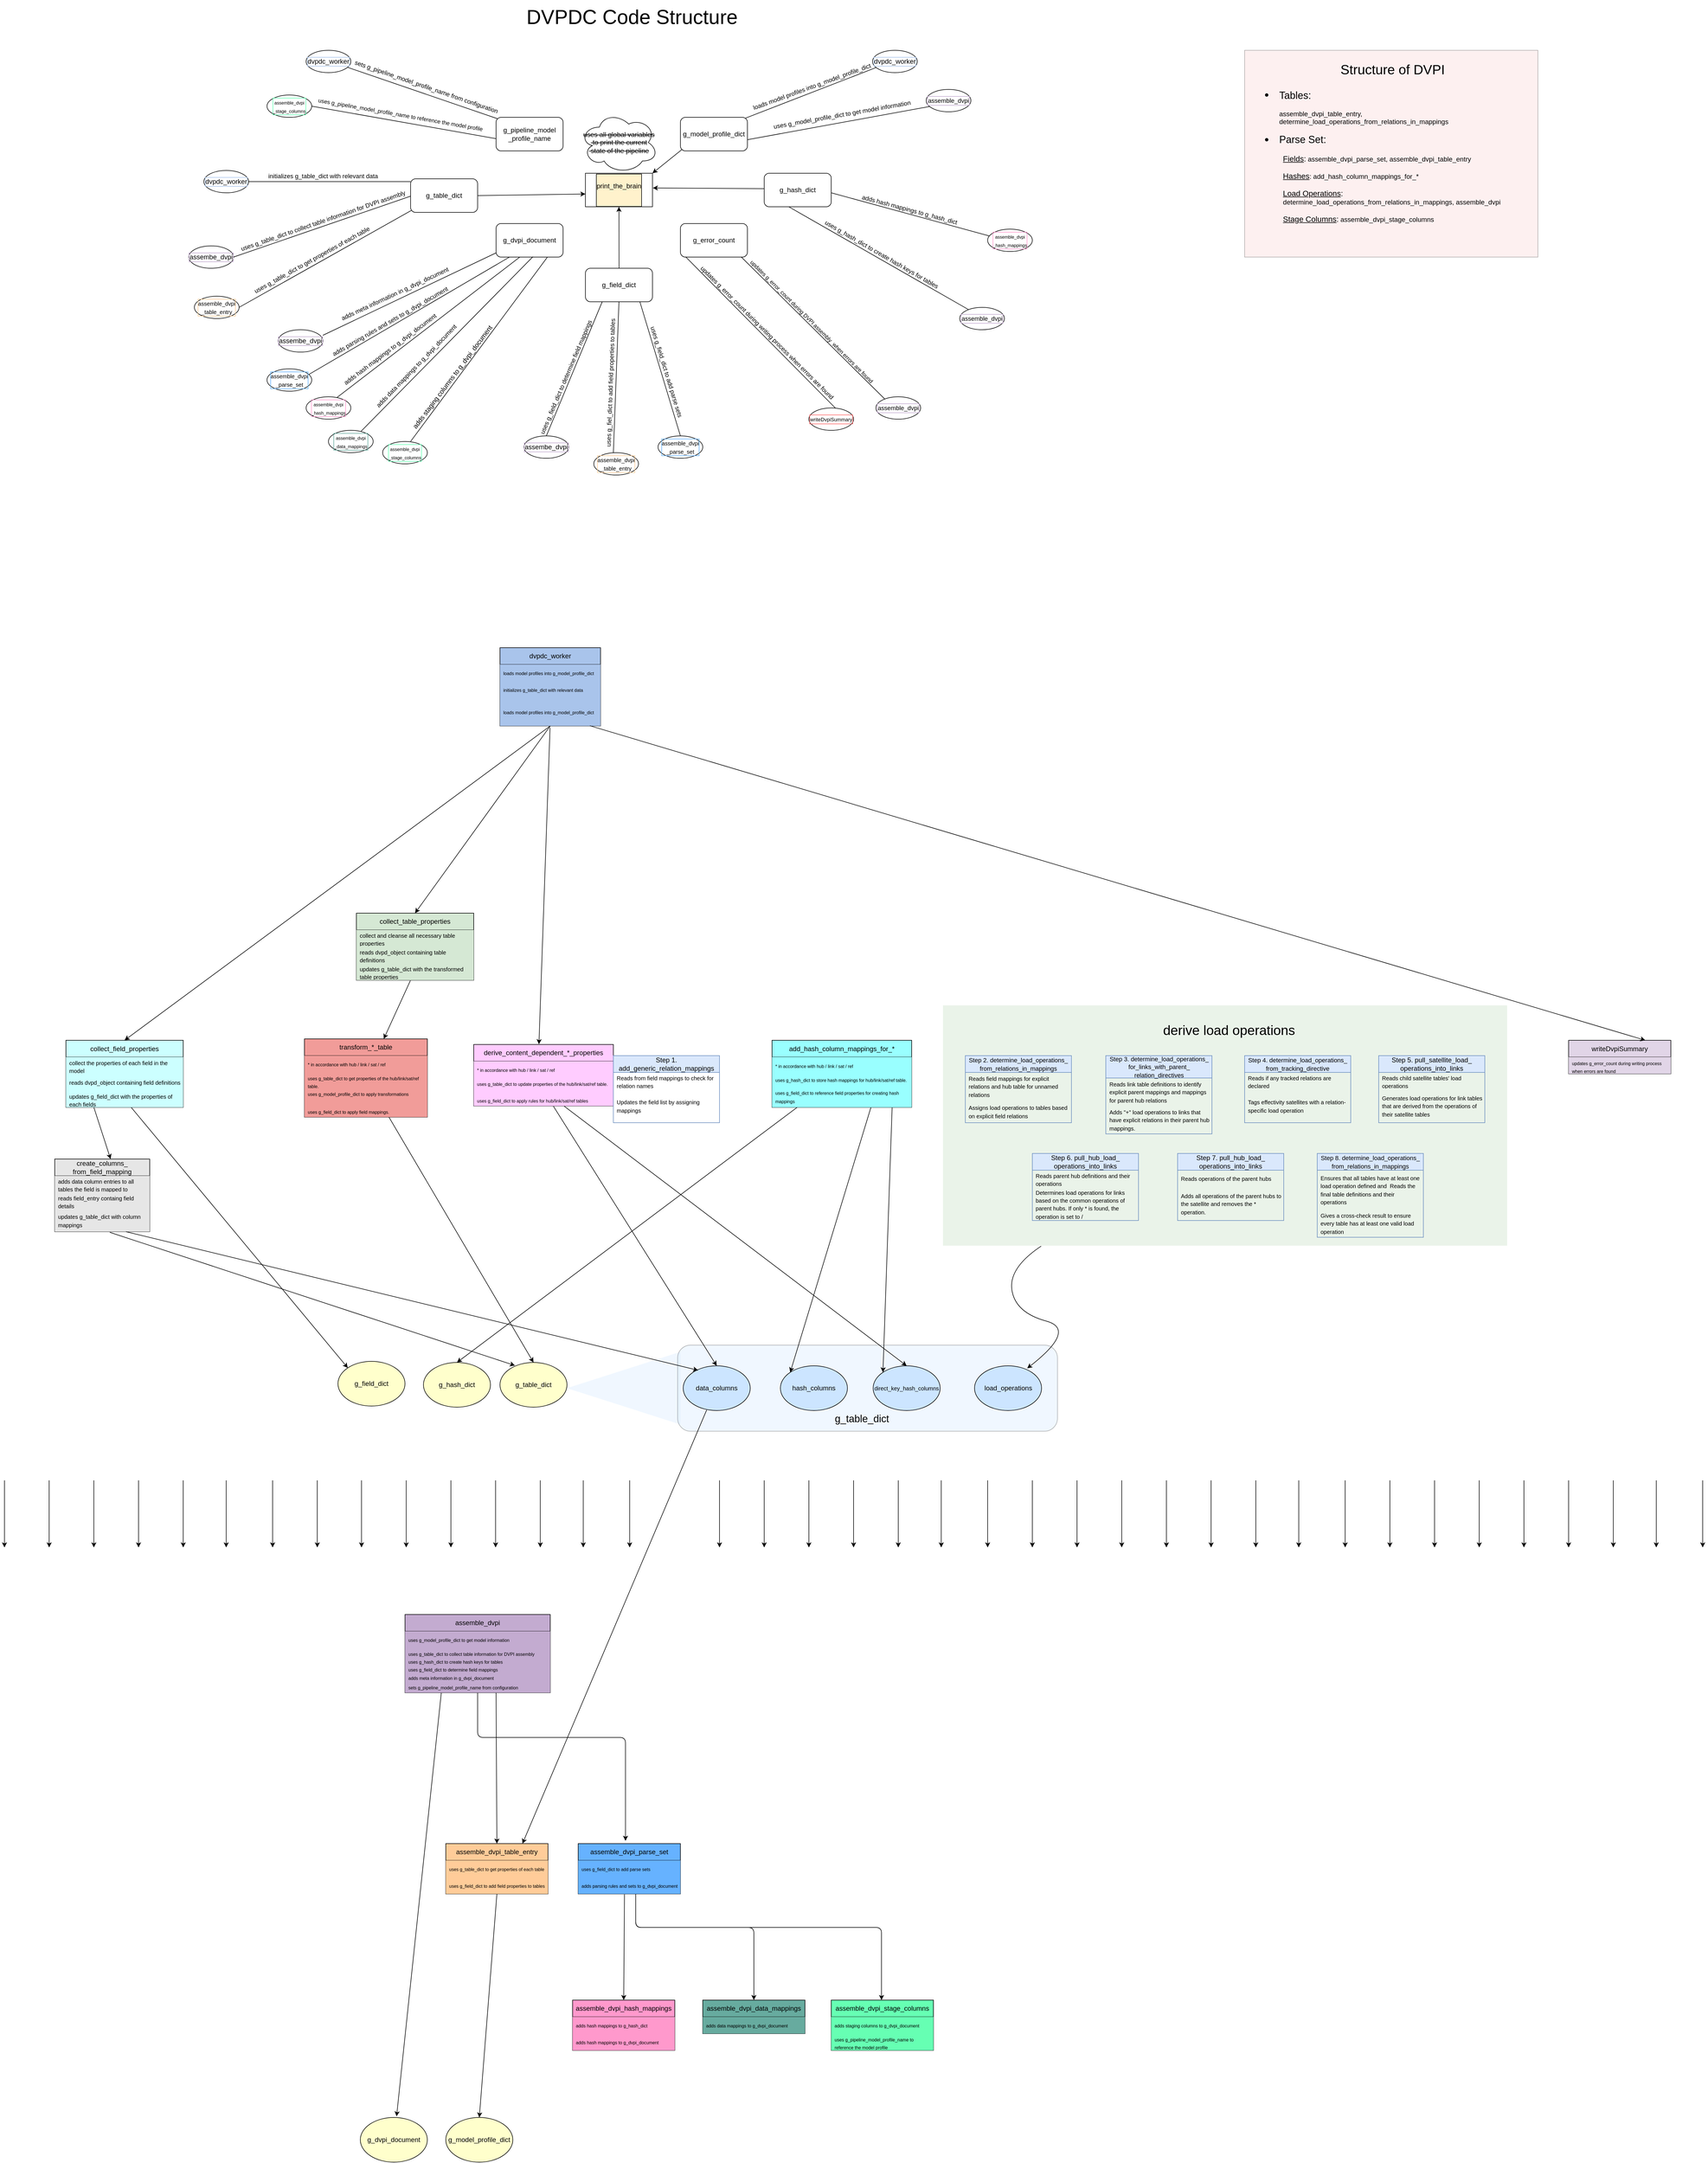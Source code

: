 <mxfile version="23.0.2" type="device">
  <diagram name="Seite-1" id="_xlTrjUbBoeg_nsTucc6">
    <mxGraphModel dx="4865" dy="3020" grid="1" gridSize="10" guides="1" tooltips="1" connect="1" arrows="1" fold="1" page="1" pageScale="1" pageWidth="827" pageHeight="1169" math="0" shadow="0">
      <root>
        <mxCell id="0" />
        <mxCell id="1" parent="0" />
        <mxCell id="4zg3qLO7-xDs-M1nTAMU-290" value="" style="triangle;whiteSpace=wrap;html=1;direction=west;fillColor=#CCE5FF;opacity=30;strokeColor=none;" vertex="1" parent="1">
          <mxGeometry x="-153" y="1250" width="203" height="130" as="geometry" />
        </mxCell>
        <mxCell id="4zg3qLO7-xDs-M1nTAMU-271" value="" style="rounded=0;whiteSpace=wrap;html=1;fillColor=#F8CECC;opacity=30;" vertex="1" parent="1">
          <mxGeometry x="1060" y="-1079" width="525" height="370" as="geometry" />
        </mxCell>
        <mxCell id="4zg3qLO7-xDs-M1nTAMU-266" value="" style="rounded=1;whiteSpace=wrap;html=1;opacity=50;strokeWidth=16;fillColor=#D5E8D4;strokeColor=none;arcSize=0;" vertex="1" parent="1">
          <mxGeometry x="520" y="630" width="1010" height="430" as="geometry" />
        </mxCell>
        <mxCell id="4zg3qLO7-xDs-M1nTAMU-237" value="" style="rounded=1;whiteSpace=wrap;html=1;fillColor=#CCE5FF;gradientColor=none;opacity=30;" vertex="1" parent="1">
          <mxGeometry x="45" y="1238" width="680" height="154" as="geometry" />
        </mxCell>
        <mxCell id="4zg3qLO7-xDs-M1nTAMU-2" value="dvpdc_worker" style="ellipse;whiteSpace=wrap;html=1;labelBorderColor=#A9C4EB;" vertex="1" parent="1">
          <mxGeometry x="-803" y="-864" width="80" height="40" as="geometry" />
        </mxCell>
        <mxCell id="4zg3qLO7-xDs-M1nTAMU-4" value="" style="endArrow=none;html=1;rounded=0;exitX=1;exitY=0.5;exitDx=0;exitDy=0;" edge="1" parent="1" source="4zg3qLO7-xDs-M1nTAMU-2">
          <mxGeometry width="50" height="50" relative="1" as="geometry">
            <mxPoint x="-713" y="-844.5" as="sourcePoint" />
            <mxPoint x="-433" y="-844" as="targetPoint" />
          </mxGeometry>
        </mxCell>
        <mxCell id="4zg3qLO7-xDs-M1nTAMU-5" value="&lt;font style=&quot;font-size: 11px;&quot;&gt;initializes g_table_dict with relevant data&lt;/font&gt;" style="text;html=1;align=center;verticalAlign=middle;resizable=0;points=[];autosize=1;strokeColor=none;fillColor=none;" vertex="1" parent="1">
          <mxGeometry x="-700" y="-869" width="220" height="30" as="geometry" />
        </mxCell>
        <mxCell id="4zg3qLO7-xDs-M1nTAMU-8" value="assembe_dvpi" style="ellipse;whiteSpace=wrap;html=1;labelBorderColor=#C3ABD0;" vertex="1" parent="1">
          <mxGeometry x="-830" y="-729" width="80" height="40" as="geometry" />
        </mxCell>
        <mxCell id="4zg3qLO7-xDs-M1nTAMU-9" value="" style="endArrow=none;html=1;rounded=0;exitX=1;exitY=0.5;exitDx=0;exitDy=0;" edge="1" parent="1" source="4zg3qLO7-xDs-M1nTAMU-8">
          <mxGeometry width="50" height="50" relative="1" as="geometry">
            <mxPoint x="-500" y="-689" as="sourcePoint" />
            <mxPoint x="-430" y="-819" as="targetPoint" />
          </mxGeometry>
        </mxCell>
        <mxCell id="4zg3qLO7-xDs-M1nTAMU-10" value="&lt;font style=&quot;font-size: 11px;&quot;&gt;uses g_table_dict&amp;nbsp;to collect table information for DVPI assembly&lt;/font&gt;" style="text;html=1;align=center;verticalAlign=middle;resizable=0;points=[];autosize=1;strokeColor=none;fillColor=none;rotation=-19;" vertex="1" parent="1">
          <mxGeometry x="-755" y="-789" width="330" height="30" as="geometry" />
        </mxCell>
        <mxCell id="4zg3qLO7-xDs-M1nTAMU-11" value="&lt;font style=&quot;font-size: 10px;&quot;&gt;assemble_dvpi&lt;br&gt;_table_entry&lt;/font&gt;" style="ellipse;whiteSpace=wrap;html=1;labelBorderColor=#FFCC99;" vertex="1" parent="1">
          <mxGeometry x="-820" y="-639" width="80" height="40" as="geometry" />
        </mxCell>
        <mxCell id="4zg3qLO7-xDs-M1nTAMU-12" value="" style="endArrow=none;html=1;rounded=0;" edge="1" parent="1">
          <mxGeometry width="50" height="50" relative="1" as="geometry">
            <mxPoint x="-740" y="-619" as="sourcePoint" />
            <mxPoint x="-420" y="-799" as="targetPoint" />
          </mxGeometry>
        </mxCell>
        <mxCell id="4zg3qLO7-xDs-M1nTAMU-13" value="&lt;font style=&quot;font-size: 11px;&quot;&gt;uses g_table_dict&amp;nbsp;to get properties of each table&lt;/font&gt;" style="text;html=1;align=center;verticalAlign=middle;resizable=0;points=[];autosize=1;strokeColor=none;fillColor=none;rotation=-29;" vertex="1" parent="1">
          <mxGeometry x="-740" y="-719" width="260" height="30" as="geometry" />
        </mxCell>
        <mxCell id="4zg3qLO7-xDs-M1nTAMU-14" value="g_table_dict" style="rounded=1;whiteSpace=wrap;html=1;" vertex="1" parent="1">
          <mxGeometry x="-433" y="-849" width="120" height="60" as="geometry" />
        </mxCell>
        <mxCell id="4zg3qLO7-xDs-M1nTAMU-15" value="g_dvpi_document" style="rounded=1;whiteSpace=wrap;html=1;" vertex="1" parent="1">
          <mxGeometry x="-280" y="-769" width="120" height="60" as="geometry" />
        </mxCell>
        <mxCell id="4zg3qLO7-xDs-M1nTAMU-16" value="g_field_dict" style="rounded=1;whiteSpace=wrap;html=1;" vertex="1" parent="1">
          <mxGeometry x="-120" y="-689" width="120" height="60" as="geometry" />
        </mxCell>
        <mxCell id="4zg3qLO7-xDs-M1nTAMU-17" value="g_pipeline_model&lt;br&gt;_profile_name" style="rounded=1;whiteSpace=wrap;html=1;" vertex="1" parent="1">
          <mxGeometry x="-280" y="-959" width="120" height="60" as="geometry" />
        </mxCell>
        <mxCell id="4zg3qLO7-xDs-M1nTAMU-19" value="g_model_profile_dict" style="rounded=1;whiteSpace=wrap;html=1;" vertex="1" parent="1">
          <mxGeometry x="50" y="-959" width="120" height="60" as="geometry" />
        </mxCell>
        <mxCell id="4zg3qLO7-xDs-M1nTAMU-20" value="g_hash_dict" style="rounded=1;whiteSpace=wrap;html=1;" vertex="1" parent="1">
          <mxGeometry x="200" y="-859" width="120" height="60" as="geometry" />
        </mxCell>
        <mxCell id="4zg3qLO7-xDs-M1nTAMU-21" value="g_error_count" style="rounded=1;whiteSpace=wrap;html=1;" vertex="1" parent="1">
          <mxGeometry x="50" y="-769" width="120" height="60" as="geometry" />
        </mxCell>
        <mxCell id="4zg3qLO7-xDs-M1nTAMU-22" value="&#xa;&lt;span style=&quot;color: rgb(0, 0, 0); font-family: Helvetica; font-size: 12px; font-style: normal; font-variant-ligatures: normal; font-variant-caps: normal; font-weight: 400; letter-spacing: normal; orphans: 2; text-align: center; text-indent: 0px; text-transform: none; widows: 2; word-spacing: 0px; -webkit-text-stroke-width: 0px; text-decoration-thickness: initial; text-decoration-style: initial; text-decoration-color: initial; float: none; display: inline !important;&quot;&gt;print_the_brain&lt;/span&gt;&#xa;&#xa;" style="rounded=0;whiteSpace=wrap;html=1;labelBackgroundColor=#FFF2CC;labelBorderColor=default;" vertex="1" parent="1">
          <mxGeometry x="-120" y="-859" width="120" height="60" as="geometry" />
        </mxCell>
        <mxCell id="4zg3qLO7-xDs-M1nTAMU-23" value="assembe_dvpi" style="ellipse;whiteSpace=wrap;html=1;labelBorderColor=#C3ABD0;" vertex="1" parent="1">
          <mxGeometry x="-670" y="-579" width="80" height="40" as="geometry" />
        </mxCell>
        <mxCell id="4zg3qLO7-xDs-M1nTAMU-24" value="" style="endArrow=none;html=1;rounded=0;entryX=-0.002;entryY=0.877;entryDx=0;entryDy=0;entryPerimeter=0;" edge="1" parent="1" target="4zg3qLO7-xDs-M1nTAMU-15">
          <mxGeometry width="50" height="50" relative="1" as="geometry">
            <mxPoint x="-590" y="-569" as="sourcePoint" />
            <mxPoint x="-540" y="-619" as="targetPoint" />
          </mxGeometry>
        </mxCell>
        <mxCell id="4zg3qLO7-xDs-M1nTAMU-25" value="&lt;font style=&quot;font-size: 11px;&quot;&gt;adds meta information in g_dvpi_document&amp;nbsp;&lt;/font&gt;" style="text;html=1;align=center;verticalAlign=middle;resizable=0;points=[];autosize=1;strokeColor=none;fillColor=none;rotation=-25;" vertex="1" parent="1">
          <mxGeometry x="-580" y="-659" width="240" height="30" as="geometry" />
        </mxCell>
        <mxCell id="4zg3qLO7-xDs-M1nTAMU-27" value="&lt;font style=&quot;font-size: 10px;&quot;&gt;assemble_dvpi&lt;br&gt;_parse_set&lt;/font&gt;" style="ellipse;whiteSpace=wrap;html=1;labelBorderColor=#66B2FF;" vertex="1" parent="1">
          <mxGeometry x="-690" y="-509" width="80" height="40" as="geometry" />
        </mxCell>
        <mxCell id="4zg3qLO7-xDs-M1nTAMU-28" value="" style="endArrow=none;html=1;rounded=0;entryX=0.2;entryY=1;entryDx=0;entryDy=0;entryPerimeter=0;" edge="1" parent="1" target="4zg3qLO7-xDs-M1nTAMU-15">
          <mxGeometry width="50" height="50" relative="1" as="geometry">
            <mxPoint x="-615" y="-499" as="sourcePoint" />
            <mxPoint x="-565" y="-549" as="targetPoint" />
          </mxGeometry>
        </mxCell>
        <mxCell id="4zg3qLO7-xDs-M1nTAMU-29" value="&lt;font style=&quot;font-size: 11px;&quot;&gt;adds parsing rules and sets to g_dvpi_document&lt;/font&gt;" style="text;html=1;align=center;verticalAlign=middle;resizable=0;points=[];autosize=1;strokeColor=none;fillColor=none;rotation=-30;" vertex="1" parent="1">
          <mxGeometry x="-600" y="-609" width="260" height="30" as="geometry" />
        </mxCell>
        <mxCell id="4zg3qLO7-xDs-M1nTAMU-30" value="&lt;font style=&quot;font-size: 8px;&quot;&gt;assemble_dvpi&lt;br&gt;_hash_mappings&lt;/font&gt;" style="ellipse;whiteSpace=wrap;html=1;labelBorderColor=#FF99CC;" vertex="1" parent="1">
          <mxGeometry x="-620" y="-459" width="80" height="40" as="geometry" />
        </mxCell>
        <mxCell id="4zg3qLO7-xDs-M1nTAMU-31" value="" style="endArrow=none;html=1;rounded=0;exitX=0.691;exitY=0.032;exitDx=0;exitDy=0;exitPerimeter=0;entryX=0.351;entryY=1.004;entryDx=0;entryDy=0;entryPerimeter=0;" edge="1" parent="1" source="4zg3qLO7-xDs-M1nTAMU-30" target="4zg3qLO7-xDs-M1nTAMU-15">
          <mxGeometry width="50" height="50" relative="1" as="geometry">
            <mxPoint x="-550" y="-464" as="sourcePoint" />
            <mxPoint x="-500" y="-514" as="targetPoint" />
          </mxGeometry>
        </mxCell>
        <mxCell id="4zg3qLO7-xDs-M1nTAMU-32" value="&lt;font style=&quot;font-size: 11px;&quot;&gt;adds hash mappings to g_dvpi_document&lt;/font&gt;" style="text;html=1;align=center;verticalAlign=middle;resizable=0;points=[];autosize=1;strokeColor=none;fillColor=none;rotation=-37;" vertex="1" parent="1">
          <mxGeometry x="-585" y="-559" width="230" height="30" as="geometry" />
        </mxCell>
        <mxCell id="4zg3qLO7-xDs-M1nTAMU-33" value="&lt;font style=&quot;font-size: 8px;&quot;&gt;assemble_dvpi&lt;br&gt;_data_mappings&lt;/font&gt;" style="ellipse;whiteSpace=wrap;html=1;labelBorderColor=#67AB9F;" vertex="1" parent="1">
          <mxGeometry x="-580" y="-399" width="80" height="40" as="geometry" />
        </mxCell>
        <mxCell id="4zg3qLO7-xDs-M1nTAMU-34" value="&lt;font style=&quot;font-size: 8px;&quot;&gt;assemble_dvpi&lt;br&gt;_stage_columns&lt;/font&gt;" style="ellipse;whiteSpace=wrap;html=1;labelBorderColor=#66FFB3;" vertex="1" parent="1">
          <mxGeometry x="-483" y="-379" width="80" height="40" as="geometry" />
        </mxCell>
        <mxCell id="4zg3qLO7-xDs-M1nTAMU-35" value="" style="endArrow=none;html=1;rounded=0;entryX=0.55;entryY=0.99;entryDx=0;entryDy=0;entryPerimeter=0;exitX=0.729;exitY=0.045;exitDx=0;exitDy=0;exitPerimeter=0;" edge="1" parent="1" source="4zg3qLO7-xDs-M1nTAMU-33" target="4zg3qLO7-xDs-M1nTAMU-15">
          <mxGeometry width="50" height="50" relative="1" as="geometry">
            <mxPoint x="-520" y="-399" as="sourcePoint" />
            <mxPoint x="-470" y="-449" as="targetPoint" />
          </mxGeometry>
        </mxCell>
        <mxCell id="4zg3qLO7-xDs-M1nTAMU-36" value="" style="endArrow=none;html=1;rounded=0;entryX=0.763;entryY=1.01;entryDx=0;entryDy=0;entryPerimeter=0;" edge="1" parent="1" target="4zg3qLO7-xDs-M1nTAMU-15">
          <mxGeometry width="50" height="50" relative="1" as="geometry">
            <mxPoint x="-433" y="-379" as="sourcePoint" />
            <mxPoint x="-383" y="-429" as="targetPoint" />
          </mxGeometry>
        </mxCell>
        <mxCell id="4zg3qLO7-xDs-M1nTAMU-37" value="&lt;font style=&quot;font-size: 11px;&quot;&gt;adds data mappings to g_dvpi_document&lt;/font&gt;" style="text;html=1;align=center;verticalAlign=middle;resizable=0;points=[];autosize=1;strokeColor=none;fillColor=none;rotation=-46;" vertex="1" parent="1">
          <mxGeometry x="-533" y="-529" width="220" height="30" as="geometry" />
        </mxCell>
        <mxCell id="4zg3qLO7-xDs-M1nTAMU-38" value="adds staging columns to g_dvpi_document" style="text;html=1;align=center;verticalAlign=middle;resizable=0;points=[];autosize=1;strokeColor=none;fillColor=none;rotation=-53;" vertex="1" parent="1">
          <mxGeometry x="-483" y="-509" width="250" height="30" as="geometry" />
        </mxCell>
        <mxCell id="4zg3qLO7-xDs-M1nTAMU-40" value="assembe_dvpi" style="ellipse;whiteSpace=wrap;html=1;labelBorderColor=#C3ABD0;" vertex="1" parent="1">
          <mxGeometry x="-230" y="-389" width="80" height="40" as="geometry" />
        </mxCell>
        <mxCell id="4zg3qLO7-xDs-M1nTAMU-41" value="&lt;font style=&quot;font-size: 10px;&quot;&gt;assemble_dvpi&lt;br&gt;_table_entry&lt;/font&gt;" style="ellipse;whiteSpace=wrap;html=1;labelBorderColor=#FFCC99;" vertex="1" parent="1">
          <mxGeometry x="-105" y="-359" width="80" height="40" as="geometry" />
        </mxCell>
        <mxCell id="4zg3qLO7-xDs-M1nTAMU-42" value="&lt;font style=&quot;font-size: 10px;&quot;&gt;assemble_dvpi&lt;br&gt;_parse_set&lt;/font&gt;" style="ellipse;whiteSpace=wrap;html=1;labelBorderColor=#66B2FF;" vertex="1" parent="1">
          <mxGeometry x="10" y="-389" width="80" height="40" as="geometry" />
        </mxCell>
        <mxCell id="4zg3qLO7-xDs-M1nTAMU-43" value="" style="endArrow=none;html=1;rounded=0;entryX=0.25;entryY=1;entryDx=0;entryDy=0;" edge="1" parent="1" target="4zg3qLO7-xDs-M1nTAMU-16">
          <mxGeometry width="50" height="50" relative="1" as="geometry">
            <mxPoint x="-190" y="-389" as="sourcePoint" />
            <mxPoint x="-140" y="-439" as="targetPoint" />
          </mxGeometry>
        </mxCell>
        <mxCell id="4zg3qLO7-xDs-M1nTAMU-44" value="" style="endArrow=none;html=1;rounded=0;entryX=0.5;entryY=1;entryDx=0;entryDy=0;" edge="1" parent="1" target="4zg3qLO7-xDs-M1nTAMU-16">
          <mxGeometry width="50" height="50" relative="1" as="geometry">
            <mxPoint x="-70" y="-359" as="sourcePoint" />
            <mxPoint x="-20" y="-409" as="targetPoint" />
          </mxGeometry>
        </mxCell>
        <mxCell id="4zg3qLO7-xDs-M1nTAMU-45" value="" style="endArrow=none;html=1;rounded=0;entryX=0.812;entryY=1;entryDx=0;entryDy=0;entryPerimeter=0;" edge="1" parent="1" target="4zg3qLO7-xDs-M1nTAMU-16">
          <mxGeometry width="50" height="50" relative="1" as="geometry">
            <mxPoint x="50" y="-389" as="sourcePoint" />
            <mxPoint x="100" y="-439" as="targetPoint" />
          </mxGeometry>
        </mxCell>
        <mxCell id="4zg3qLO7-xDs-M1nTAMU-46" value="&lt;font style=&quot;font-size: 11px;&quot;&gt;uses g_field_dict to determine field mappings&lt;/font&gt;" style="text;html=1;align=center;verticalAlign=middle;resizable=0;points=[];autosize=1;strokeColor=none;fillColor=none;rotation=-67;" vertex="1" parent="1">
          <mxGeometry x="-275" y="-509" width="240" height="30" as="geometry" />
        </mxCell>
        <mxCell id="4zg3qLO7-xDs-M1nTAMU-47" value="&lt;font style=&quot;font-size: 11px;&quot;&gt;uses g_fiel_dict&amp;nbsp;to add field properties to tables&lt;/font&gt;" style="text;html=1;align=center;verticalAlign=middle;resizable=0;points=[];autosize=1;strokeColor=none;fillColor=none;rotation=-88;" vertex="1" parent="1">
          <mxGeometry x="-200" y="-499" width="250" height="30" as="geometry" />
        </mxCell>
        <mxCell id="4zg3qLO7-xDs-M1nTAMU-48" value="&lt;font style=&quot;font-size: 11px;&quot;&gt;uses g_field_dict to add parse sets&lt;/font&gt;" style="text;html=1;align=center;verticalAlign=middle;resizable=0;points=[];autosize=1;strokeColor=none;fillColor=none;rotation=73;" vertex="1" parent="1">
          <mxGeometry x="-70" y="-519" width="190" height="30" as="geometry" />
        </mxCell>
        <mxCell id="4zg3qLO7-xDs-M1nTAMU-49" value="&lt;font style=&quot;font-size: 9px;&quot;&gt;writeDvpiSummary&lt;/font&gt;" style="ellipse;whiteSpace=wrap;html=1;labelBorderColor=#FF6666;" vertex="1" parent="1">
          <mxGeometry x="280" y="-439" width="80" height="40" as="geometry" />
        </mxCell>
        <mxCell id="4zg3qLO7-xDs-M1nTAMU-50" value="&lt;font style=&quot;&quot;&gt;&lt;font style=&quot;font-size: 11px;&quot;&gt;assemble_dvpi&lt;/font&gt;&lt;br&gt;&lt;/font&gt;" style="ellipse;whiteSpace=wrap;html=1;labelBorderColor=#C3ABD0;" vertex="1" parent="1">
          <mxGeometry x="400" y="-459" width="80" height="40" as="geometry" />
        </mxCell>
        <mxCell id="4zg3qLO7-xDs-M1nTAMU-51" value="" style="endArrow=none;html=1;rounded=0;exitX=0.593;exitY=0.005;exitDx=0;exitDy=0;exitPerimeter=0;entryX=0.077;entryY=0.991;entryDx=0;entryDy=0;entryPerimeter=0;" edge="1" parent="1" source="4zg3qLO7-xDs-M1nTAMU-49" target="4zg3qLO7-xDs-M1nTAMU-21">
          <mxGeometry width="50" height="50" relative="1" as="geometry">
            <mxPoint x="180" y="-549" as="sourcePoint" />
            <mxPoint x="230" y="-599" as="targetPoint" />
          </mxGeometry>
        </mxCell>
        <mxCell id="4zg3qLO7-xDs-M1nTAMU-52" value="" style="endArrow=none;html=1;rounded=0;exitX=0.199;exitY=0.104;exitDx=0;exitDy=0;exitPerimeter=0;entryX=0.906;entryY=0.994;entryDx=0;entryDy=0;entryPerimeter=0;" edge="1" parent="1" source="4zg3qLO7-xDs-M1nTAMU-50" target="4zg3qLO7-xDs-M1nTAMU-21">
          <mxGeometry width="50" height="50" relative="1" as="geometry">
            <mxPoint x="354" y="-439" as="sourcePoint" />
            <mxPoint x="137" y="-706" as="targetPoint" />
          </mxGeometry>
        </mxCell>
        <mxCell id="4zg3qLO7-xDs-M1nTAMU-53" value="&lt;font style=&quot;font-size: 11px;&quot;&gt;updates g_error_count during writing process when errors are found&lt;/font&gt;" style="text;html=1;align=center;verticalAlign=middle;resizable=0;points=[];autosize=1;strokeColor=none;fillColor=none;rotation=45;" vertex="1" parent="1">
          <mxGeometry x="30" y="-589" width="350" height="30" as="geometry" />
        </mxCell>
        <mxCell id="4zg3qLO7-xDs-M1nTAMU-54" value="&lt;font style=&quot;font-size: 10px;&quot;&gt;updates g_error_count during DVPI assembly&amp;nbsp; when errors are found&lt;/font&gt;" style="text;html=1;align=center;verticalAlign=middle;resizable=0;points=[];autosize=1;strokeColor=none;fillColor=none;rotation=45;" vertex="1" parent="1">
          <mxGeometry x="120" y="-609" width="330" height="30" as="geometry" />
        </mxCell>
        <mxCell id="4zg3qLO7-xDs-M1nTAMU-55" value="&lt;font style=&quot;&quot;&gt;&lt;font style=&quot;font-size: 11px;&quot;&gt;assemble_dvpi&lt;/font&gt;&lt;br&gt;&lt;/font&gt;" style="ellipse;whiteSpace=wrap;html=1;labelBorderColor=#C3ABD0;" vertex="1" parent="1">
          <mxGeometry x="550" y="-619" width="80" height="40" as="geometry" />
        </mxCell>
        <mxCell id="4zg3qLO7-xDs-M1nTAMU-56" value="&lt;font style=&quot;font-size: 8px;&quot;&gt;assemble_dvpi&lt;br&gt;_hash_mappings&lt;/font&gt;" style="ellipse;whiteSpace=wrap;html=1;labelBorderColor=#FF99CC;" vertex="1" parent="1">
          <mxGeometry x="600" y="-759" width="80" height="40" as="geometry" />
        </mxCell>
        <mxCell id="4zg3qLO7-xDs-M1nTAMU-57" value="" style="endArrow=none;html=1;rounded=0;entryX=0.033;entryY=0.304;entryDx=0;entryDy=0;entryPerimeter=0;" edge="1" parent="1" target="4zg3qLO7-xDs-M1nTAMU-56">
          <mxGeometry width="50" height="50" relative="1" as="geometry">
            <mxPoint x="320" y="-824" as="sourcePoint" />
            <mxPoint x="370" y="-874" as="targetPoint" />
          </mxGeometry>
        </mxCell>
        <mxCell id="4zg3qLO7-xDs-M1nTAMU-58" value="" style="endArrow=none;html=1;rounded=0;entryX=0.197;entryY=0.1;entryDx=0;entryDy=0;entryPerimeter=0;" edge="1" parent="1" target="4zg3qLO7-xDs-M1nTAMU-55">
          <mxGeometry width="50" height="50" relative="1" as="geometry">
            <mxPoint x="244" y="-799" as="sourcePoint" />
            <mxPoint x="570" y="-639" as="targetPoint" />
          </mxGeometry>
        </mxCell>
        <mxCell id="4zg3qLO7-xDs-M1nTAMU-59" value="&lt;font style=&quot;font-size: 11px;&quot;&gt;uses g_hash_dict to create hash keys for tables&lt;/font&gt;" style="text;html=1;align=center;verticalAlign=middle;resizable=0;points=[];autosize=1;strokeColor=none;fillColor=none;rotation=30;" vertex="1" parent="1">
          <mxGeometry x="280" y="-729" width="260" height="30" as="geometry" />
        </mxCell>
        <mxCell id="4zg3qLO7-xDs-M1nTAMU-60" value="&lt;font style=&quot;font-size: 11px;&quot;&gt;adds hash mappings to g_hash_dict&lt;/font&gt;" style="text;html=1;align=center;verticalAlign=middle;resizable=0;points=[];autosize=1;strokeColor=none;fillColor=none;rotation=15;" vertex="1" parent="1">
          <mxGeometry x="360" y="-809" width="200" height="30" as="geometry" />
        </mxCell>
        <mxCell id="4zg3qLO7-xDs-M1nTAMU-61" value="dvpdc_worker" style="ellipse;whiteSpace=wrap;html=1;labelBorderColor=#A9C4EB;" vertex="1" parent="1">
          <mxGeometry x="394" y="-1079" width="80" height="40" as="geometry" />
        </mxCell>
        <mxCell id="4zg3qLO7-xDs-M1nTAMU-62" value="&lt;font style=&quot;&quot;&gt;&lt;font style=&quot;font-size: 11px;&quot;&gt;assemble_dvpi&lt;/font&gt;&lt;br&gt;&lt;/font&gt;" style="ellipse;whiteSpace=wrap;html=1;labelBackgroundColor=none;labelBorderColor=#C3ABD0;" vertex="1" parent="1">
          <mxGeometry x="490" y="-1009" width="80" height="40" as="geometry" />
        </mxCell>
        <mxCell id="4zg3qLO7-xDs-M1nTAMU-63" value="" style="endArrow=none;html=1;rounded=0;entryX=0.08;entryY=0.771;entryDx=0;entryDy=0;entryPerimeter=0;exitX=0.97;exitY=0.024;exitDx=0;exitDy=0;exitPerimeter=0;" edge="1" parent="1" source="4zg3qLO7-xDs-M1nTAMU-19" target="4zg3qLO7-xDs-M1nTAMU-61">
          <mxGeometry width="50" height="50" relative="1" as="geometry">
            <mxPoint x="170" y="-959" as="sourcePoint" />
            <mxPoint x="220" y="-1009" as="targetPoint" />
          </mxGeometry>
        </mxCell>
        <mxCell id="4zg3qLO7-xDs-M1nTAMU-64" value="" style="endArrow=none;html=1;rounded=0;entryX=0.074;entryY=0.765;entryDx=0;entryDy=0;entryPerimeter=0;" edge="1" parent="1" target="4zg3qLO7-xDs-M1nTAMU-62">
          <mxGeometry width="50" height="50" relative="1" as="geometry">
            <mxPoint x="170" y="-919" as="sourcePoint" />
            <mxPoint x="220" y="-969" as="targetPoint" />
          </mxGeometry>
        </mxCell>
        <mxCell id="4zg3qLO7-xDs-M1nTAMU-65" value="&lt;font style=&quot;font-size: 11px;&quot;&gt;loads model profiles into g_model_profile_dict&lt;/font&gt;" style="text;html=1;align=center;verticalAlign=middle;resizable=0;points=[];autosize=1;strokeColor=none;fillColor=none;rotation=-20;" vertex="1" parent="1">
          <mxGeometry x="160" y="-1029" width="250" height="30" as="geometry" />
        </mxCell>
        <mxCell id="4zg3qLO7-xDs-M1nTAMU-66" value="&lt;font style=&quot;font-size: 11px;&quot;&gt;uses g_model_profile_dict to get model information&lt;/font&gt;" style="text;html=1;align=center;verticalAlign=middle;resizable=0;points=[];autosize=1;strokeColor=none;fillColor=none;rotation=-10;" vertex="1" parent="1">
          <mxGeometry x="204" y="-979" width="270" height="30" as="geometry" />
        </mxCell>
        <mxCell id="4zg3qLO7-xDs-M1nTAMU-67" value="dvpdc_worker" style="ellipse;whiteSpace=wrap;html=1;labelBackgroundColor=none;labelBorderColor=#A9C4EB;" vertex="1" parent="1">
          <mxGeometry x="-620" y="-1079" width="80" height="40" as="geometry" />
        </mxCell>
        <mxCell id="4zg3qLO7-xDs-M1nTAMU-69" value="" style="endArrow=none;html=1;rounded=0;entryX=0.019;entryY=0.038;entryDx=0;entryDy=0;exitX=0.934;exitY=0.767;exitDx=0;exitDy=0;exitPerimeter=0;entryPerimeter=0;" edge="1" parent="1" source="4zg3qLO7-xDs-M1nTAMU-67" target="4zg3qLO7-xDs-M1nTAMU-17">
          <mxGeometry width="50" height="50" relative="1" as="geometry">
            <mxPoint x="-510" y="-1009" as="sourcePoint" />
            <mxPoint x="-460" y="-1059" as="targetPoint" />
          </mxGeometry>
        </mxCell>
        <mxCell id="4zg3qLO7-xDs-M1nTAMU-70" value="" style="endArrow=none;html=1;rounded=0;entryX=0;entryY=0.635;entryDx=0;entryDy=0;entryPerimeter=0;" edge="1" parent="1" target="4zg3qLO7-xDs-M1nTAMU-17">
          <mxGeometry width="50" height="50" relative="1" as="geometry">
            <mxPoint x="-610" y="-979" as="sourcePoint" />
            <mxPoint x="-560" y="-1029" as="targetPoint" />
          </mxGeometry>
        </mxCell>
        <mxCell id="4zg3qLO7-xDs-M1nTAMU-71" value="&lt;font style=&quot;font-size: 11px;&quot;&gt;sets g_pipeline_model_profile_name from configuration&lt;/font&gt;" style="text;html=1;align=center;verticalAlign=middle;resizable=0;points=[];autosize=1;strokeColor=none;fillColor=none;rotation=19;" vertex="1" parent="1">
          <mxGeometry x="-550" y="-1029" width="290" height="30" as="geometry" />
        </mxCell>
        <mxCell id="4zg3qLO7-xDs-M1nTAMU-72" value="&lt;font style=&quot;font-size: 8px;&quot;&gt;assemble_dvpi&lt;br&gt;_stage_columns&lt;/font&gt;" style="ellipse;whiteSpace=wrap;html=1;labelBorderColor=#66FFB3;" vertex="1" parent="1">
          <mxGeometry x="-690" y="-999" width="80" height="40" as="geometry" />
        </mxCell>
        <mxCell id="4zg3qLO7-xDs-M1nTAMU-73" value="&lt;font style=&quot;font-size: 10px;&quot;&gt;uses g_pipeline_model_profile_name to reference the model profile&amp;nbsp;&lt;/font&gt;" style="text;html=1;align=center;verticalAlign=middle;resizable=0;points=[];autosize=1;strokeColor=none;fillColor=none;rotation=10;" vertex="1" parent="1">
          <mxGeometry x="-610" y="-979" width="320" height="30" as="geometry" />
        </mxCell>
        <mxCell id="4zg3qLO7-xDs-M1nTAMU-75" value="" style="endArrow=classic;html=1;rounded=0;exitX=0.585;exitY=0.005;exitDx=0;exitDy=0;exitPerimeter=0;" edge="1" parent="1">
          <mxGeometry width="50" height="50" relative="1" as="geometry">
            <mxPoint x="-59.8" y="-688.7" as="sourcePoint" />
            <mxPoint x="-60" y="-799" as="targetPoint" />
          </mxGeometry>
        </mxCell>
        <mxCell id="4zg3qLO7-xDs-M1nTAMU-77" value="" style="endArrow=classic;html=1;rounded=0;exitX=0;exitY=0.461;exitDx=0;exitDy=0;exitPerimeter=0;entryX=1.005;entryY=0.439;entryDx=0;entryDy=0;entryPerimeter=0;" edge="1" parent="1" source="4zg3qLO7-xDs-M1nTAMU-20" target="4zg3qLO7-xDs-M1nTAMU-22">
          <mxGeometry width="50" height="50" relative="1" as="geometry">
            <mxPoint x="51.5" y="-799" as="sourcePoint" />
            <mxPoint x="-1.5" y="-832" as="targetPoint" />
          </mxGeometry>
        </mxCell>
        <mxCell id="4zg3qLO7-xDs-M1nTAMU-78" value="" style="endArrow=classic;html=1;rounded=0;entryX=0;entryY=0.619;entryDx=0;entryDy=0;entryPerimeter=0;" edge="1" parent="1" target="4zg3qLO7-xDs-M1nTAMU-22">
          <mxGeometry width="50" height="50" relative="1" as="geometry">
            <mxPoint x="-313" y="-819" as="sourcePoint" />
            <mxPoint x="-263" y="-869" as="targetPoint" />
          </mxGeometry>
        </mxCell>
        <mxCell id="4zg3qLO7-xDs-M1nTAMU-81" value="" style="endArrow=classic;html=1;rounded=0;entryX=1;entryY=0;entryDx=0;entryDy=0;exitX=0.021;exitY=0.963;exitDx=0;exitDy=0;exitPerimeter=0;" edge="1" parent="1" source="4zg3qLO7-xDs-M1nTAMU-19" target="4zg3qLO7-xDs-M1nTAMU-22">
          <mxGeometry width="50" height="50" relative="1" as="geometry">
            <mxPoint x="-30" y="-929" as="sourcePoint" />
            <mxPoint x="20" y="-979" as="targetPoint" />
          </mxGeometry>
        </mxCell>
        <mxCell id="4zg3qLO7-xDs-M1nTAMU-82" value="&lt;strike&gt;uses all&amp;nbsp;global variables&lt;br&gt;&amp;nbsp;to print the current&lt;br&gt;&amp;nbsp;state of the&amp;nbsp;pipeline&lt;/strike&gt;" style="ellipse;shape=cloud;whiteSpace=wrap;html=1;labelBorderColor=none;" vertex="1" parent="1">
          <mxGeometry x="-130" y="-969" width="140" height="110" as="geometry" />
        </mxCell>
        <mxCell id="4zg3qLO7-xDs-M1nTAMU-84" value="&lt;font style=&quot;font-size: 36px;&quot;&gt;DVPDC Code Structure&lt;/font&gt;" style="text;html=1;align=center;verticalAlign=middle;resizable=0;points=[];autosize=1;strokeColor=none;fillColor=none;" vertex="1" parent="1">
          <mxGeometry x="-237.5" y="-1169" width="400" height="60" as="geometry" />
        </mxCell>
        <mxCell id="4zg3qLO7-xDs-M1nTAMU-97" value="dvpdc_worker" style="swimlane;fontStyle=0;childLayout=stackLayout;horizontal=1;startSize=30;horizontalStack=0;resizeParent=1;resizeParentMax=0;resizeLast=0;collapsible=1;marginBottom=0;whiteSpace=wrap;html=1;fillColor=#A9C4EB;" vertex="1" parent="1">
          <mxGeometry x="-273" y="-10" width="180" height="140" as="geometry">
            <mxRectangle x="-810" y="1480" width="120" height="30" as="alternateBounds" />
          </mxGeometry>
        </mxCell>
        <mxCell id="4zg3qLO7-xDs-M1nTAMU-98" value="&lt;font style=&quot;font-size: 8px;&quot;&gt;loads model profiles into g_model_profile_dict&lt;/font&gt;" style="text;strokeColor=none;fillColor=#A9C4EB;align=left;verticalAlign=middle;spacingLeft=4;spacingRight=4;overflow=hidden;points=[[0,0.5],[1,0.5]];portConstraint=eastwest;rotatable=0;whiteSpace=wrap;html=1;" vertex="1" parent="4zg3qLO7-xDs-M1nTAMU-97">
          <mxGeometry y="30" width="180" height="30" as="geometry" />
        </mxCell>
        <mxCell id="4zg3qLO7-xDs-M1nTAMU-99" value="&lt;font style=&quot;font-size: 8px;&quot;&gt;initializes g_table_dict with relevant data&lt;/font&gt;" style="text;strokeColor=none;fillColor=#A9C4EB;align=left;verticalAlign=middle;spacingLeft=4;spacingRight=4;overflow=hidden;points=[[0,0.5],[1,0.5]];portConstraint=eastwest;rotatable=0;whiteSpace=wrap;html=1;" vertex="1" parent="4zg3qLO7-xDs-M1nTAMU-97">
          <mxGeometry y="60" width="180" height="30" as="geometry" />
        </mxCell>
        <mxCell id="4zg3qLO7-xDs-M1nTAMU-100" value="&lt;font style=&quot;font-size: 8px;&quot;&gt;loads model profiles into g_model_profile_dict&lt;/font&gt;" style="text;strokeColor=none;fillColor=#A9C4EB;align=left;verticalAlign=middle;spacingLeft=4;spacingRight=4;overflow=hidden;points=[[0,0.5],[1,0.5]];portConstraint=eastwest;rotatable=0;whiteSpace=wrap;html=1;" vertex="1" parent="4zg3qLO7-xDs-M1nTAMU-97">
          <mxGeometry y="90" width="180" height="50" as="geometry" />
        </mxCell>
        <mxCell id="4zg3qLO7-xDs-M1nTAMU-102" value="assemble_dvpi" style="swimlane;fontStyle=0;childLayout=stackLayout;horizontal=1;startSize=30;horizontalStack=0;resizeParent=1;resizeParentMax=0;resizeLast=0;collapsible=1;marginBottom=0;whiteSpace=wrap;html=1;fillColor=#C3ABD0;" vertex="1" parent="1">
          <mxGeometry x="-443" y="1720" width="260" height="140" as="geometry">
            <mxRectangle x="-420" y="1370" width="120" height="30" as="alternateBounds" />
          </mxGeometry>
        </mxCell>
        <mxCell id="4zg3qLO7-xDs-M1nTAMU-103" value="&lt;font style=&quot;font-size: 8px;&quot;&gt;uses g_model_profile_dict to get model information&lt;/font&gt;" style="text;strokeColor=none;fillColor=#C3ABD0;align=left;verticalAlign=middle;spacingLeft=4;spacingRight=4;overflow=hidden;points=[[0,0.5],[1,0.5]];portConstraint=eastwest;rotatable=0;whiteSpace=wrap;html=1;" vertex="1" parent="4zg3qLO7-xDs-M1nTAMU-102">
          <mxGeometry y="30" width="260" height="30" as="geometry" />
        </mxCell>
        <mxCell id="4zg3qLO7-xDs-M1nTAMU-104" value="&lt;font style=&quot;font-size: 8px;&quot;&gt;uses g_table_dict&amp;nbsp;to collect table information for DVPI assembly&lt;br&gt;uses g_hash_dict to create hash keys for tables&lt;br&gt;uses g_field_dict to determine field mappings&lt;br&gt;adds meta information in g_dvpi_document&amp;nbsp;&lt;br&gt;&lt;/font&gt;" style="text;strokeColor=none;fillColor=#C3ABD0;align=left;verticalAlign=middle;spacingLeft=4;spacingRight=4;overflow=hidden;points=[[0,0.5],[1,0.5]];portConstraint=eastwest;rotatable=0;whiteSpace=wrap;html=1;" vertex="1" parent="4zg3qLO7-xDs-M1nTAMU-102">
          <mxGeometry y="60" width="260" height="60" as="geometry" />
        </mxCell>
        <mxCell id="4zg3qLO7-xDs-M1nTAMU-105" value="&lt;font style=&quot;font-size: 8px;&quot;&gt;sets g_pipeline_model_profile_name from configuration&lt;/font&gt;" style="text;strokeColor=none;fillColor=#C3ABD0;align=left;verticalAlign=middle;spacingLeft=4;spacingRight=4;overflow=hidden;points=[[0,0.5],[1,0.5]];portConstraint=eastwest;rotatable=0;whiteSpace=wrap;html=1;" vertex="1" parent="4zg3qLO7-xDs-M1nTAMU-102">
          <mxGeometry y="120" width="260" height="20" as="geometry" />
        </mxCell>
        <mxCell id="4zg3qLO7-xDs-M1nTAMU-111" value="assemble_dvpi_table_entry" style="swimlane;fontStyle=0;childLayout=stackLayout;horizontal=1;startSize=30;horizontalStack=0;resizeParent=1;resizeParentMax=0;resizeLast=0;collapsible=1;marginBottom=0;whiteSpace=wrap;html=1;fillColor=#FFCC99;" vertex="1" parent="1">
          <mxGeometry x="-370" y="2130" width="183" height="90" as="geometry" />
        </mxCell>
        <mxCell id="4zg3qLO7-xDs-M1nTAMU-112" value="&lt;font style=&quot;font-size: 8px;&quot;&gt;uses g_table_dict&amp;nbsp;to get properties of each table&lt;/font&gt;" style="text;strokeColor=none;fillColor=#FFCC99;align=left;verticalAlign=middle;spacingLeft=4;spacingRight=4;overflow=hidden;points=[[0,0.5],[1,0.5]];portConstraint=eastwest;rotatable=0;whiteSpace=wrap;html=1;" vertex="1" parent="4zg3qLO7-xDs-M1nTAMU-111">
          <mxGeometry y="30" width="183" height="30" as="geometry" />
        </mxCell>
        <mxCell id="4zg3qLO7-xDs-M1nTAMU-113" value="&lt;font style=&quot;font-size: 8px;&quot;&gt;uses g_field_dict&amp;nbsp;to add field properties to tables&lt;/font&gt;" style="text;strokeColor=none;fillColor=#FFCC99;align=left;verticalAlign=middle;spacingLeft=4;spacingRight=4;overflow=hidden;points=[[0,0.5],[1,0.5]];portConstraint=eastwest;rotatable=0;whiteSpace=wrap;html=1;" vertex="1" parent="4zg3qLO7-xDs-M1nTAMU-111">
          <mxGeometry y="60" width="183" height="30" as="geometry" />
        </mxCell>
        <mxCell id="4zg3qLO7-xDs-M1nTAMU-115" value="&lt;font style=&quot;font-size: 12px;&quot;&gt;assemble_dvpi_parse_set&lt;/font&gt;" style="swimlane;fontStyle=0;childLayout=stackLayout;horizontal=1;startSize=30;horizontalStack=0;resizeParent=1;resizeParentMax=0;resizeLast=0;collapsible=1;marginBottom=0;whiteSpace=wrap;html=1;fillColor=#66B2FF;" vertex="1" parent="1">
          <mxGeometry x="-133" y="2130" width="183" height="90" as="geometry">
            <mxRectangle x="-153" y="1480" width="170" height="30" as="alternateBounds" />
          </mxGeometry>
        </mxCell>
        <mxCell id="4zg3qLO7-xDs-M1nTAMU-116" value="&lt;font style=&quot;font-size: 8px;&quot;&gt;uses g_field_dict to add parse sets&lt;/font&gt;" style="text;strokeColor=none;fillColor=#66B2FF;align=left;verticalAlign=middle;spacingLeft=4;spacingRight=4;overflow=hidden;points=[[0,0.5],[1,0.5]];portConstraint=eastwest;rotatable=0;whiteSpace=wrap;html=1;" vertex="1" parent="4zg3qLO7-xDs-M1nTAMU-115">
          <mxGeometry y="30" width="183" height="30" as="geometry" />
        </mxCell>
        <mxCell id="4zg3qLO7-xDs-M1nTAMU-117" value="&lt;font style=&quot;font-size: 8px;&quot;&gt;adds parsing rules and sets to g_dvpi_document&lt;/font&gt;" style="text;strokeColor=none;fillColor=#66B2FF;align=left;verticalAlign=middle;spacingLeft=4;spacingRight=4;overflow=hidden;points=[[0,0.5],[1,0.5]];portConstraint=eastwest;rotatable=0;whiteSpace=wrap;html=1;" vertex="1" parent="4zg3qLO7-xDs-M1nTAMU-115">
          <mxGeometry y="60" width="183" height="30" as="geometry" />
        </mxCell>
        <mxCell id="4zg3qLO7-xDs-M1nTAMU-118" value="&lt;font style=&quot;font-size: 12px;&quot;&gt;assemble_dvpi_hash_mappings&lt;/font&gt;" style="swimlane;fontStyle=0;childLayout=stackLayout;horizontal=1;startSize=30;horizontalStack=0;resizeParent=1;resizeParentMax=0;resizeLast=0;collapsible=1;marginBottom=0;whiteSpace=wrap;html=1;fillColor=#FF99CC;" vertex="1" parent="1">
          <mxGeometry x="-143" y="2410" width="183" height="90" as="geometry">
            <mxRectangle x="-153" y="1480" width="170" height="30" as="alternateBounds" />
          </mxGeometry>
        </mxCell>
        <mxCell id="4zg3qLO7-xDs-M1nTAMU-119" value="&lt;font style=&quot;font-size: 8px;&quot;&gt;adds hash mappings to g_hash_dict&lt;/font&gt;" style="text;strokeColor=none;fillColor=#FF99CC;align=left;verticalAlign=middle;spacingLeft=4;spacingRight=4;overflow=hidden;points=[[0,0.5],[1,0.5]];portConstraint=eastwest;rotatable=0;whiteSpace=wrap;html=1;" vertex="1" parent="4zg3qLO7-xDs-M1nTAMU-118">
          <mxGeometry y="30" width="183" height="30" as="geometry" />
        </mxCell>
        <mxCell id="4zg3qLO7-xDs-M1nTAMU-120" value="&lt;font style=&quot;font-size: 8px;&quot;&gt;adds hash mappings to g_dvpi_document&lt;/font&gt;" style="text;strokeColor=none;fillColor=#FF99CC;align=left;verticalAlign=middle;spacingLeft=4;spacingRight=4;overflow=hidden;points=[[0,0.5],[1,0.5]];portConstraint=eastwest;rotatable=0;whiteSpace=wrap;html=1;" vertex="1" parent="4zg3qLO7-xDs-M1nTAMU-118">
          <mxGeometry y="60" width="183" height="30" as="geometry" />
        </mxCell>
        <mxCell id="4zg3qLO7-xDs-M1nTAMU-121" value="&lt;font style=&quot;font-size: 12px;&quot;&gt;assemble_dvpi_data_mappings&lt;/font&gt;" style="swimlane;fontStyle=0;childLayout=stackLayout;horizontal=1;startSize=30;horizontalStack=0;resizeParent=1;resizeParentMax=0;resizeLast=0;collapsible=1;marginBottom=0;whiteSpace=wrap;html=1;fillColor=#67AB9F;" vertex="1" parent="1">
          <mxGeometry x="90" y="2410" width="183" height="60" as="geometry">
            <mxRectangle x="-153" y="1480" width="170" height="30" as="alternateBounds" />
          </mxGeometry>
        </mxCell>
        <mxCell id="4zg3qLO7-xDs-M1nTAMU-122" value="&lt;font style=&quot;font-size: 8px;&quot;&gt;adds data mappings to g_dvpi_document&lt;/font&gt;" style="text;strokeColor=none;fillColor=#67AB9F;align=left;verticalAlign=middle;spacingLeft=4;spacingRight=4;overflow=hidden;points=[[0,0.5],[1,0.5]];portConstraint=eastwest;rotatable=0;whiteSpace=wrap;html=1;" vertex="1" parent="4zg3qLO7-xDs-M1nTAMU-121">
          <mxGeometry y="30" width="183" height="30" as="geometry" />
        </mxCell>
        <mxCell id="4zg3qLO7-xDs-M1nTAMU-124" value="&lt;font style=&quot;font-size: 12px;&quot;&gt;assemble_dvpi_stage_columns&lt;/font&gt;" style="swimlane;fontStyle=0;childLayout=stackLayout;horizontal=1;startSize=30;horizontalStack=0;resizeParent=1;resizeParentMax=0;resizeLast=0;collapsible=1;marginBottom=0;whiteSpace=wrap;html=1;fillColor=#66FFB3;" vertex="1" parent="1">
          <mxGeometry x="320" y="2410" width="183" height="90" as="geometry">
            <mxRectangle x="-153" y="1480" width="170" height="30" as="alternateBounds" />
          </mxGeometry>
        </mxCell>
        <mxCell id="4zg3qLO7-xDs-M1nTAMU-125" value="&lt;font style=&quot;font-size: 8px;&quot;&gt;adds staging columns to g_dvpi_document&lt;/font&gt;" style="text;strokeColor=none;fillColor=#66FFB3;align=left;verticalAlign=middle;spacingLeft=4;spacingRight=4;overflow=hidden;points=[[0,0.5],[1,0.5]];portConstraint=eastwest;rotatable=0;whiteSpace=wrap;html=1;" vertex="1" parent="4zg3qLO7-xDs-M1nTAMU-124">
          <mxGeometry y="30" width="183" height="30" as="geometry" />
        </mxCell>
        <mxCell id="4zg3qLO7-xDs-M1nTAMU-126" value="&lt;font style=&quot;font-size: 8px;&quot;&gt;uses g_pipeline_model_profile_name to reference the model profile&amp;nbsp;&lt;/font&gt;" style="text;strokeColor=none;fillColor=#66FFB3;align=left;verticalAlign=middle;spacingLeft=4;spacingRight=4;overflow=hidden;points=[[0,0.5],[1,0.5]];portConstraint=eastwest;rotatable=0;whiteSpace=wrap;html=1;" vertex="1" parent="4zg3qLO7-xDs-M1nTAMU-124">
          <mxGeometry y="60" width="183" height="30" as="geometry" />
        </mxCell>
        <mxCell id="4zg3qLO7-xDs-M1nTAMU-127" value="writeDvpiSummary" style="swimlane;fontStyle=0;childLayout=stackLayout;horizontal=1;startSize=30;horizontalStack=0;resizeParent=1;resizeParentMax=0;resizeLast=0;collapsible=1;marginBottom=0;whiteSpace=wrap;html=1;fillColor=#E1D5E7;" vertex="1" parent="1">
          <mxGeometry x="1640" y="692.5" width="183" height="60" as="geometry">
            <mxRectangle x="-153" y="1480" width="170" height="30" as="alternateBounds" />
          </mxGeometry>
        </mxCell>
        <mxCell id="4zg3qLO7-xDs-M1nTAMU-128" value="&lt;font style=&quot;font-size: 8px;&quot;&gt;updates g_error_count during writing process when errors are found&lt;/font&gt;" style="text;strokeColor=none;fillColor=#E1D5E7;align=left;verticalAlign=middle;spacingLeft=4;spacingRight=4;overflow=hidden;points=[[0,0.5],[1,0.5]];portConstraint=eastwest;rotatable=0;whiteSpace=wrap;html=1;" vertex="1" parent="4zg3qLO7-xDs-M1nTAMU-127">
          <mxGeometry y="30" width="183" height="30" as="geometry" />
        </mxCell>
        <mxCell id="4zg3qLO7-xDs-M1nTAMU-133" value="g_dvpi_document" style="ellipse;whiteSpace=wrap;html=1;fillColor=#FFFFCC;" vertex="1" parent="1">
          <mxGeometry x="-523" y="2620" width="120" height="80" as="geometry" />
        </mxCell>
        <mxCell id="4zg3qLO7-xDs-M1nTAMU-191" value="transform_*_table" style="swimlane;fontStyle=0;childLayout=stackLayout;horizontal=1;startSize=30;horizontalStack=0;resizeParent=1;resizeParentMax=0;resizeLast=0;collapsible=1;marginBottom=0;whiteSpace=wrap;html=1;fillColor=#F19C99;" vertex="1" parent="1">
          <mxGeometry x="-623" y="690" width="220" height="140" as="geometry">
            <mxRectangle x="-420" y="1370" width="120" height="30" as="alternateBounds" />
          </mxGeometry>
        </mxCell>
        <mxCell id="4zg3qLO7-xDs-M1nTAMU-192" value="&lt;font style=&quot;font-size: 8px;&quot;&gt;* in accordance with hub / link / sat / ref&lt;/font&gt;" style="text;strokeColor=none;fillColor=#F19C99;align=left;verticalAlign=middle;spacingLeft=4;spacingRight=4;overflow=hidden;points=[[0,0.5],[1,0.5]];portConstraint=eastwest;rotatable=0;whiteSpace=wrap;html=1;" vertex="1" parent="4zg3qLO7-xDs-M1nTAMU-191">
          <mxGeometry y="30" width="220" height="30" as="geometry" />
        </mxCell>
        <mxCell id="4zg3qLO7-xDs-M1nTAMU-193" value="&lt;font style=&quot;font-size: 8px;&quot;&gt;uses g_table_dict to get properties of the hub/link/sat/ref table.&lt;br&gt;uses g_model_profile_dict to apply transformations&lt;br&gt;&lt;br&gt;&lt;/font&gt;" style="text;strokeColor=none;fillColor=#F19C99;align=left;verticalAlign=middle;spacingLeft=4;spacingRight=4;overflow=hidden;points=[[0,0.5],[1,0.5]];portConstraint=eastwest;rotatable=0;whiteSpace=wrap;html=1;" vertex="1" parent="4zg3qLO7-xDs-M1nTAMU-191">
          <mxGeometry y="60" width="220" height="60" as="geometry" />
        </mxCell>
        <mxCell id="4zg3qLO7-xDs-M1nTAMU-194" value="&lt;font style=&quot;font-size: 8px;&quot;&gt;uses g_field_dict to apply field mappings.&lt;/font&gt;" style="text;strokeColor=none;fillColor=#F19C99;align=left;verticalAlign=middle;spacingLeft=4;spacingRight=4;overflow=hidden;points=[[0,0.5],[1,0.5]];portConstraint=eastwest;rotatable=0;whiteSpace=wrap;html=1;" vertex="1" parent="4zg3qLO7-xDs-M1nTAMU-191">
          <mxGeometry y="120" width="220" height="20" as="geometry" />
        </mxCell>
        <mxCell id="4zg3qLO7-xDs-M1nTAMU-195" value="derive_content_dependent_*_properties" style="swimlane;fontStyle=0;childLayout=stackLayout;horizontal=1;startSize=30;horizontalStack=0;resizeParent=1;resizeParentMax=0;resizeLast=0;collapsible=1;marginBottom=0;whiteSpace=wrap;html=1;fillColor=#FFCCFF;" vertex="1" parent="1">
          <mxGeometry x="-320" y="700" width="250" height="110" as="geometry">
            <mxRectangle x="-420" y="1370" width="120" height="30" as="alternateBounds" />
          </mxGeometry>
        </mxCell>
        <mxCell id="4zg3qLO7-xDs-M1nTAMU-196" value="&lt;font style=&quot;font-size: 8px;&quot;&gt;* in accordance with hub / link / sat / ref&lt;/font&gt;" style="text;strokeColor=none;fillColor=#FFCCFF;align=left;verticalAlign=middle;spacingLeft=4;spacingRight=4;overflow=hidden;points=[[0,0.5],[1,0.5]];portConstraint=eastwest;rotatable=0;whiteSpace=wrap;html=1;" vertex="1" parent="4zg3qLO7-xDs-M1nTAMU-195">
          <mxGeometry y="30" width="250" height="30" as="geometry" />
        </mxCell>
        <mxCell id="4zg3qLO7-xDs-M1nTAMU-197" value="&lt;font style=&quot;font-size: 8px;&quot;&gt;uses g_table_dict to update properties of the hub/link/sat/ref table.&lt;br&gt;&lt;br&gt;&lt;/font&gt;" style="text;strokeColor=none;fillColor=#FFCCFF;align=left;verticalAlign=middle;spacingLeft=4;spacingRight=4;overflow=hidden;points=[[0,0.5],[1,0.5]];portConstraint=eastwest;rotatable=0;whiteSpace=wrap;html=1;" vertex="1" parent="4zg3qLO7-xDs-M1nTAMU-195">
          <mxGeometry y="60" width="250" height="30" as="geometry" />
        </mxCell>
        <mxCell id="4zg3qLO7-xDs-M1nTAMU-198" value="&lt;font style=&quot;font-size: 8px;&quot;&gt;uses g_field_dict to apply rules for hub/link/sat/ref tables&amp;nbsp;&lt;/font&gt;" style="text;strokeColor=none;fillColor=#FFCCFF;align=left;verticalAlign=middle;spacingLeft=4;spacingRight=4;overflow=hidden;points=[[0,0.5],[1,0.5]];portConstraint=eastwest;rotatable=0;whiteSpace=wrap;html=1;" vertex="1" parent="4zg3qLO7-xDs-M1nTAMU-195">
          <mxGeometry y="90" width="250" height="20" as="geometry" />
        </mxCell>
        <mxCell id="4zg3qLO7-xDs-M1nTAMU-199" value="add_hash_column_mappings_for_*" style="swimlane;fontStyle=0;childLayout=stackLayout;horizontal=1;startSize=30;horizontalStack=0;resizeParent=1;resizeParentMax=0;resizeLast=0;collapsible=1;marginBottom=0;whiteSpace=wrap;html=1;fillColor=#99FFFF;" vertex="1" parent="1">
          <mxGeometry x="214" y="692.5" width="250" height="120" as="geometry">
            <mxRectangle x="-420" y="1370" width="120" height="30" as="alternateBounds" />
          </mxGeometry>
        </mxCell>
        <mxCell id="4zg3qLO7-xDs-M1nTAMU-200" value="&lt;font style=&quot;font-size: 8px;&quot;&gt;* in accordance with hub / link / sat / ref&lt;/font&gt;" style="text;strokeColor=none;fillColor=#99FFFF;align=left;verticalAlign=middle;spacingLeft=4;spacingRight=4;overflow=hidden;points=[[0,0.5],[1,0.5]];portConstraint=eastwest;rotatable=0;whiteSpace=wrap;html=1;" vertex="1" parent="4zg3qLO7-xDs-M1nTAMU-199">
          <mxGeometry y="30" width="250" height="30" as="geometry" />
        </mxCell>
        <mxCell id="4zg3qLO7-xDs-M1nTAMU-201" value="&lt;font style=&quot;font-size: 8px;&quot;&gt;uses g_hash_dict to store hash mappings for hub/link/sat/ref table.&lt;br&gt;&lt;br&gt;&lt;/font&gt;" style="text;strokeColor=none;fillColor=#99FFFF;align=left;verticalAlign=middle;spacingLeft=4;spacingRight=4;overflow=hidden;points=[[0,0.5],[1,0.5]];portConstraint=eastwest;rotatable=0;whiteSpace=wrap;html=1;" vertex="1" parent="4zg3qLO7-xDs-M1nTAMU-199">
          <mxGeometry y="60" width="250" height="20" as="geometry" />
        </mxCell>
        <mxCell id="4zg3qLO7-xDs-M1nTAMU-202" value="&lt;font style=&quot;font-size: 8px;&quot;&gt;uses g_field_dict to reference field properties for creating hash mappings&amp;nbsp;&lt;/font&gt;" style="text;strokeColor=none;fillColor=#99FFFF;align=left;verticalAlign=middle;spacingLeft=4;spacingRight=4;overflow=hidden;points=[[0,0.5],[1,0.5]];portConstraint=eastwest;rotatable=0;whiteSpace=wrap;html=1;" vertex="1" parent="4zg3qLO7-xDs-M1nTAMU-199">
          <mxGeometry y="80" width="250" height="40" as="geometry" />
        </mxCell>
        <mxCell id="4zg3qLO7-xDs-M1nTAMU-203" value="g_model_profile_dict" style="ellipse;whiteSpace=wrap;html=1;fillColor=#FFFFCC;" vertex="1" parent="1">
          <mxGeometry x="-370" y="2620" width="120" height="80" as="geometry" />
        </mxCell>
        <mxCell id="4zg3qLO7-xDs-M1nTAMU-204" value="g_field_dict" style="ellipse;whiteSpace=wrap;html=1;fillColor=#FFFFCC;" vertex="1" parent="1">
          <mxGeometry x="-563" y="1267" width="120" height="80" as="geometry" />
        </mxCell>
        <mxCell id="4zg3qLO7-xDs-M1nTAMU-205" value="g_hash_dict" style="ellipse;whiteSpace=wrap;html=1;fillColor=#FFFFCC;" vertex="1" parent="1">
          <mxGeometry x="-410" y="1269" width="120" height="80" as="geometry" />
        </mxCell>
        <mxCell id="4zg3qLO7-xDs-M1nTAMU-206" value="g_table_dict" style="ellipse;whiteSpace=wrap;html=1;fillColor=#FFFFCC;" vertex="1" parent="1">
          <mxGeometry x="-273" y="1269" width="120" height="80" as="geometry" />
        </mxCell>
        <mxCell id="4zg3qLO7-xDs-M1nTAMU-221" value="" style="endArrow=none;html=1;rounded=0;exitX=0.5;exitY=0;exitDx=0;exitDy=0;startArrow=classic;startFill=1;" edge="1" parent="1" source="4zg3qLO7-xDs-M1nTAMU-206" target="4zg3qLO7-xDs-M1nTAMU-191">
          <mxGeometry width="50" height="50" relative="1" as="geometry">
            <mxPoint x="-290" y="1190" as="sourcePoint" />
            <mxPoint x="-490" y="1150" as="targetPoint" />
          </mxGeometry>
        </mxCell>
        <mxCell id="4zg3qLO7-xDs-M1nTAMU-224" value="" style="endArrow=none;html=1;rounded=0;exitX=0.5;exitY=0;exitDx=0;exitDy=0;startArrow=classic;startFill=1;" edge="1" parent="1" source="4zg3qLO7-xDs-M1nTAMU-205" target="4zg3qLO7-xDs-M1nTAMU-199">
          <mxGeometry width="50" height="50" relative="1" as="geometry">
            <mxPoint x="10" y="1180" as="sourcePoint" />
            <mxPoint x="60" y="1130" as="targetPoint" />
          </mxGeometry>
        </mxCell>
        <mxCell id="4zg3qLO7-xDs-M1nTAMU-227" value="hash_columns" style="ellipse;whiteSpace=wrap;html=1;fillColor=#CCE5FF;" vertex="1" parent="1">
          <mxGeometry x="229" y="1275" width="120" height="80" as="geometry" />
        </mxCell>
        <mxCell id="4zg3qLO7-xDs-M1nTAMU-228" value="&lt;font style=&quot;font-size: 10px;&quot;&gt;direct_key_hash_columns&lt;/font&gt;" style="ellipse;whiteSpace=wrap;html=1;fillColor=#CCE5FF;" vertex="1" parent="1">
          <mxGeometry x="395" y="1275" width="120" height="80" as="geometry" />
        </mxCell>
        <mxCell id="4zg3qLO7-xDs-M1nTAMU-229" value="&lt;font style=&quot;font-size: 12px;&quot;&gt;load_operations&lt;/font&gt;" style="ellipse;whiteSpace=wrap;html=1;fillColor=#CCE5FF;" vertex="1" parent="1">
          <mxGeometry x="576.5" y="1275" width="120" height="80" as="geometry" />
        </mxCell>
        <mxCell id="4zg3qLO7-xDs-M1nTAMU-230" value="data_columns" style="ellipse;whiteSpace=wrap;html=1;fillColor=#CCE5FF;" vertex="1" parent="1">
          <mxGeometry x="55" y="1275" width="120" height="80" as="geometry" />
        </mxCell>
        <mxCell id="4zg3qLO7-xDs-M1nTAMU-232" value="" style="endArrow=classic;html=1;rounded=0;exitX=0.35;exitY=0.988;exitDx=0;exitDy=0;entryX=0.75;entryY=0;entryDx=0;entryDy=0;exitPerimeter=0;" edge="1" parent="1" source="4zg3qLO7-xDs-M1nTAMU-230" target="4zg3qLO7-xDs-M1nTAMU-111">
          <mxGeometry width="50" height="50" relative="1" as="geometry">
            <mxPoint x="430" y="1420" as="sourcePoint" />
            <mxPoint x="-84" y="1310.0" as="targetPoint" />
          </mxGeometry>
        </mxCell>
        <mxCell id="4zg3qLO7-xDs-M1nTAMU-240" value="&lt;font style=&quot;font-size: 18px;&quot;&gt;g_table_dict&lt;/font&gt;" style="text;html=1;strokeColor=none;fillColor=none;align=center;verticalAlign=middle;whiteSpace=wrap;rounded=0;" vertex="1" parent="1">
          <mxGeometry x="345" y="1355" width="60" height="30" as="geometry" />
        </mxCell>
        <mxCell id="4zg3qLO7-xDs-M1nTAMU-241" value="Step 1. add_generic_relation_mappings" style="swimlane;fontStyle=0;childLayout=stackLayout;horizontal=1;startSize=30;horizontalStack=0;resizeParent=1;resizeParentMax=0;resizeLast=0;collapsible=1;marginBottom=0;whiteSpace=wrap;html=1;fillColor=#dae8fc;strokeColor=#6c8ebf;" vertex="1" parent="1">
          <mxGeometry x="-70" y="720" width="190" height="120" as="geometry" />
        </mxCell>
        <mxCell id="4zg3qLO7-xDs-M1nTAMU-242" value="&lt;font style=&quot;font-size: 10px;&quot;&gt;Reads from field mappings to check for relation names&lt;/font&gt;" style="text;strokeColor=none;fillColor=none;align=left;verticalAlign=middle;spacingLeft=4;spacingRight=4;overflow=hidden;points=[[0,0.5],[1,0.5]];portConstraint=eastwest;rotatable=0;whiteSpace=wrap;html=1;" vertex="1" parent="4zg3qLO7-xDs-M1nTAMU-241">
          <mxGeometry y="30" width="190" height="30" as="geometry" />
        </mxCell>
        <mxCell id="4zg3qLO7-xDs-M1nTAMU-243" value="&lt;font style=&quot;font-size: 10px;&quot;&gt;Updates the field list by assigning mappings&amp;nbsp;&lt;/font&gt;" style="text;strokeColor=none;fillColor=none;align=left;verticalAlign=middle;spacingLeft=4;spacingRight=4;overflow=hidden;points=[[0,0.5],[1,0.5]];portConstraint=eastwest;rotatable=0;whiteSpace=wrap;html=1;" vertex="1" parent="4zg3qLO7-xDs-M1nTAMU-241">
          <mxGeometry y="60" width="190" height="60" as="geometry" />
        </mxCell>
        <mxCell id="4zg3qLO7-xDs-M1nTAMU-245" value="&lt;font style=&quot;font-size: 11px;&quot;&gt;Step 2.&amp;nbsp;determine_load_operations_&lt;br&gt;from_relations_in_mappings&lt;/font&gt;" style="swimlane;fontStyle=0;childLayout=stackLayout;horizontal=1;startSize=30;horizontalStack=0;resizeParent=1;resizeParentMax=0;resizeLast=0;collapsible=1;marginBottom=0;whiteSpace=wrap;html=1;fillColor=#dae8fc;strokeColor=#6c8ebf;" vertex="1" parent="1">
          <mxGeometry x="560" y="720" width="190" height="120" as="geometry" />
        </mxCell>
        <mxCell id="4zg3qLO7-xDs-M1nTAMU-246" value="&lt;font style=&quot;font-size: 10px;&quot;&gt; Reads field mappings for explicit relations and hub table for unnamed relations&lt;/font&gt;" style="text;strokeColor=none;fillColor=none;align=left;verticalAlign=middle;spacingLeft=4;spacingRight=4;overflow=hidden;points=[[0,0.5],[1,0.5]];portConstraint=eastwest;rotatable=0;whiteSpace=wrap;html=1;" vertex="1" parent="4zg3qLO7-xDs-M1nTAMU-245">
          <mxGeometry y="30" width="190" height="50" as="geometry" />
        </mxCell>
        <mxCell id="4zg3qLO7-xDs-M1nTAMU-247" value="&lt;font style=&quot;font-size: 10px;&quot;&gt;Assigns load operations to tables based on explicit field relations&lt;/font&gt;" style="text;strokeColor=none;fillColor=none;align=left;verticalAlign=middle;spacingLeft=4;spacingRight=4;overflow=hidden;points=[[0,0.5],[1,0.5]];portConstraint=eastwest;rotatable=0;whiteSpace=wrap;html=1;" vertex="1" parent="4zg3qLO7-xDs-M1nTAMU-245">
          <mxGeometry y="80" width="190" height="40" as="geometry" />
        </mxCell>
        <mxCell id="4zg3qLO7-xDs-M1nTAMU-248" value="&lt;font style=&quot;font-size: 11px;&quot;&gt;Step 3.&amp;nbsp;determine_load_operations_&lt;br&gt;for_links_with_parent_&lt;br&gt;relation_directives&lt;/font&gt;" style="swimlane;fontStyle=0;childLayout=stackLayout;horizontal=1;startSize=40;horizontalStack=0;resizeParent=1;resizeParentMax=0;resizeLast=0;collapsible=1;marginBottom=0;whiteSpace=wrap;html=1;fillColor=#dae8fc;strokeColor=#6c8ebf;" vertex="1" parent="1">
          <mxGeometry x="811.5" y="720" width="190" height="140" as="geometry" />
        </mxCell>
        <mxCell id="4zg3qLO7-xDs-M1nTAMU-249" value="&lt;font style=&quot;font-size: 10px;&quot;&gt; Reads link table definitions to identify explicit parent mappings and&amp;nbsp;mappings for parent hub relations&lt;/font&gt;" style="text;strokeColor=none;fillColor=none;align=left;verticalAlign=middle;spacingLeft=4;spacingRight=4;overflow=hidden;points=[[0,0.5],[1,0.5]];portConstraint=eastwest;rotatable=0;whiteSpace=wrap;html=1;" vertex="1" parent="4zg3qLO7-xDs-M1nTAMU-248">
          <mxGeometry y="40" width="190" height="50" as="geometry" />
        </mxCell>
        <mxCell id="4zg3qLO7-xDs-M1nTAMU-250" value="&lt;font style=&quot;font-size: 10px;&quot;&gt;Adds &quot;+&quot; load operations to links that have explicit relations in their parent hub mappings.&lt;/font&gt;" style="text;strokeColor=none;fillColor=none;align=left;verticalAlign=middle;spacingLeft=4;spacingRight=4;overflow=hidden;points=[[0,0.5],[1,0.5]];portConstraint=eastwest;rotatable=0;whiteSpace=wrap;html=1;" vertex="1" parent="4zg3qLO7-xDs-M1nTAMU-248">
          <mxGeometry y="90" width="190" height="50" as="geometry" />
        </mxCell>
        <mxCell id="4zg3qLO7-xDs-M1nTAMU-251" value="&lt;font style=&quot;font-size: 11px;&quot;&gt;&lt;font style=&quot;&quot;&gt;Step 4.&amp;nbsp;&lt;/font&gt;determine_load_operations_&lt;br&gt;from_tracking_directive&lt;/font&gt;" style="swimlane;fontStyle=0;childLayout=stackLayout;horizontal=1;startSize=30;horizontalStack=0;resizeParent=1;resizeParentMax=0;resizeLast=0;collapsible=1;marginBottom=0;whiteSpace=wrap;html=1;fillColor=#dae8fc;strokeColor=#6c8ebf;" vertex="1" parent="1">
          <mxGeometry x="1060" y="720" width="190" height="120" as="geometry" />
        </mxCell>
        <mxCell id="4zg3qLO7-xDs-M1nTAMU-252" value="&lt;font style=&quot;font-size: 10px;&quot;&gt;Reads if any tracked relations are declared&lt;/font&gt;" style="text;strokeColor=none;fillColor=none;align=left;verticalAlign=middle;spacingLeft=4;spacingRight=4;overflow=hidden;points=[[0,0.5],[1,0.5]];portConstraint=eastwest;rotatable=0;whiteSpace=wrap;html=1;" vertex="1" parent="4zg3qLO7-xDs-M1nTAMU-251">
          <mxGeometry y="30" width="190" height="30" as="geometry" />
        </mxCell>
        <mxCell id="4zg3qLO7-xDs-M1nTAMU-253" value="&lt;font style=&quot;font-size: 10px;&quot;&gt;Tags effectivity satellites with a relation-specific load operation&lt;/font&gt;" style="text;strokeColor=none;fillColor=none;align=left;verticalAlign=middle;spacingLeft=4;spacingRight=4;overflow=hidden;points=[[0,0.5],[1,0.5]];portConstraint=eastwest;rotatable=0;whiteSpace=wrap;html=1;" vertex="1" parent="4zg3qLO7-xDs-M1nTAMU-251">
          <mxGeometry y="60" width="190" height="60" as="geometry" />
        </mxCell>
        <mxCell id="4zg3qLO7-xDs-M1nTAMU-254" value="Step 5.&amp;nbsp;pull_satellite_load_&lt;br&gt;operations_into_links" style="swimlane;fontStyle=0;childLayout=stackLayout;horizontal=1;startSize=30;horizontalStack=0;resizeParent=1;resizeParentMax=0;resizeLast=0;collapsible=1;marginBottom=0;whiteSpace=wrap;html=1;fillColor=#dae8fc;strokeColor=#6c8ebf;" vertex="1" parent="1">
          <mxGeometry x="1300" y="720" width="190" height="120" as="geometry" />
        </mxCell>
        <mxCell id="4zg3qLO7-xDs-M1nTAMU-255" value="&lt;font style=&quot;font-size: 10px;&quot;&gt;Reads child satellite tables&#39; load operations&lt;/font&gt;" style="text;strokeColor=none;fillColor=none;align=left;verticalAlign=middle;spacingLeft=4;spacingRight=4;overflow=hidden;points=[[0,0.5],[1,0.5]];portConstraint=eastwest;rotatable=0;whiteSpace=wrap;html=1;" vertex="1" parent="4zg3qLO7-xDs-M1nTAMU-254">
          <mxGeometry y="30" width="190" height="30" as="geometry" />
        </mxCell>
        <mxCell id="4zg3qLO7-xDs-M1nTAMU-256" value="&lt;font style=&quot;font-size: 10px;&quot;&gt; Generates load operations for link tables that are derived from the operations of their satellite tables&lt;/font&gt;" style="text;strokeColor=none;fillColor=none;align=left;verticalAlign=middle;spacingLeft=4;spacingRight=4;overflow=hidden;points=[[0,0.5],[1,0.5]];portConstraint=eastwest;rotatable=0;whiteSpace=wrap;html=1;" vertex="1" parent="4zg3qLO7-xDs-M1nTAMU-254">
          <mxGeometry y="60" width="190" height="60" as="geometry" />
        </mxCell>
        <mxCell id="4zg3qLO7-xDs-M1nTAMU-257" value="Step 6.&amp;nbsp;pull_hub_load_&lt;br&gt;operations_into_links" style="swimlane;fontStyle=0;childLayout=stackLayout;horizontal=1;startSize=30;horizontalStack=0;resizeParent=1;resizeParentMax=0;resizeLast=0;collapsible=1;marginBottom=0;whiteSpace=wrap;html=1;fillColor=#dae8fc;strokeColor=#6c8ebf;" vertex="1" parent="1">
          <mxGeometry x="680" y="895" width="190" height="120" as="geometry" />
        </mxCell>
        <mxCell id="4zg3qLO7-xDs-M1nTAMU-258" value="&lt;font style=&quot;font-size: 10px;&quot;&gt;Reads parent hub definitions and their operations&lt;/font&gt;" style="text;strokeColor=none;fillColor=none;align=left;verticalAlign=middle;spacingLeft=4;spacingRight=4;overflow=hidden;points=[[0,0.5],[1,0.5]];portConstraint=eastwest;rotatable=0;whiteSpace=wrap;html=1;" vertex="1" parent="4zg3qLO7-xDs-M1nTAMU-257">
          <mxGeometry y="30" width="190" height="30" as="geometry" />
        </mxCell>
        <mxCell id="4zg3qLO7-xDs-M1nTAMU-259" value="&lt;font style=&quot;font-size: 10px;&quot;&gt; Determines load operations for links based on the common operations of parent hubs. If only * is found, the operation is set to /&lt;/font&gt;" style="text;strokeColor=none;fillColor=none;align=left;verticalAlign=middle;spacingLeft=4;spacingRight=4;overflow=hidden;points=[[0,0.5],[1,0.5]];portConstraint=eastwest;rotatable=0;whiteSpace=wrap;html=1;" vertex="1" parent="4zg3qLO7-xDs-M1nTAMU-257">
          <mxGeometry y="60" width="190" height="60" as="geometry" />
        </mxCell>
        <mxCell id="4zg3qLO7-xDs-M1nTAMU-260" value="Step 7.&amp;nbsp;pull_hub_load_&lt;br&gt;operations_into_links" style="swimlane;fontStyle=0;childLayout=stackLayout;horizontal=1;startSize=30;horizontalStack=0;resizeParent=1;resizeParentMax=0;resizeLast=0;collapsible=1;marginBottom=0;whiteSpace=wrap;html=1;fillColor=#dae8fc;strokeColor=#6c8ebf;" vertex="1" parent="1">
          <mxGeometry x="940" y="895" width="190" height="120" as="geometry" />
        </mxCell>
        <mxCell id="4zg3qLO7-xDs-M1nTAMU-261" value="&lt;font style=&quot;font-size: 10px;&quot;&gt;Reads operations of the parent hubs&lt;/font&gt;" style="text;strokeColor=none;fillColor=none;align=left;verticalAlign=middle;spacingLeft=4;spacingRight=4;overflow=hidden;points=[[0,0.5],[1,0.5]];portConstraint=eastwest;rotatable=0;whiteSpace=wrap;html=1;" vertex="1" parent="4zg3qLO7-xDs-M1nTAMU-260">
          <mxGeometry y="30" width="190" height="30" as="geometry" />
        </mxCell>
        <mxCell id="4zg3qLO7-xDs-M1nTAMU-262" value="&lt;font style=&quot;font-size: 10px;&quot;&gt; Adds all operations of the parent hubs to the satellite and removes the * operation.&lt;/font&gt;" style="text;strokeColor=none;fillColor=none;align=left;verticalAlign=middle;spacingLeft=4;spacingRight=4;overflow=hidden;points=[[0,0.5],[1,0.5]];portConstraint=eastwest;rotatable=0;whiteSpace=wrap;html=1;" vertex="1" parent="4zg3qLO7-xDs-M1nTAMU-260">
          <mxGeometry y="60" width="190" height="60" as="geometry" />
        </mxCell>
        <mxCell id="4zg3qLO7-xDs-M1nTAMU-263" value="&lt;font style=&quot;font-size: 11px;&quot;&gt;Step 8.&amp;nbsp;determine_load_operations_&lt;br&gt;from_relations_in_mappings&lt;/font&gt;" style="swimlane;fontStyle=0;childLayout=stackLayout;horizontal=1;startSize=30;horizontalStack=0;resizeParent=1;resizeParentMax=0;resizeLast=0;collapsible=1;marginBottom=0;whiteSpace=wrap;html=1;fillColor=#dae8fc;strokeColor=#6c8ebf;" vertex="1" parent="1">
          <mxGeometry x="1190" y="895" width="190" height="150" as="geometry">
            <mxRectangle x="970" y="885" width="220" height="40" as="alternateBounds" />
          </mxGeometry>
        </mxCell>
        <mxCell id="4zg3qLO7-xDs-M1nTAMU-264" value="&lt;font style=&quot;font-size: 10px;&quot;&gt;Ensures that all tables have at least one load operation defined and&amp;nbsp; Reads the final table definitions and their operations&lt;/font&gt;" style="text;strokeColor=none;fillColor=none;align=left;verticalAlign=middle;spacingLeft=4;spacingRight=4;overflow=hidden;points=[[0,0.5],[1,0.5]];portConstraint=eastwest;rotatable=0;whiteSpace=wrap;html=1;" vertex="1" parent="4zg3qLO7-xDs-M1nTAMU-263">
          <mxGeometry y="30" width="190" height="70" as="geometry" />
        </mxCell>
        <mxCell id="4zg3qLO7-xDs-M1nTAMU-265" value="&lt;font style=&quot;font-size: 10px;&quot;&gt;Gives a cross-check result to ensure every table has at least one valid load operation&lt;/font&gt;" style="text;strokeColor=none;fillColor=none;align=left;verticalAlign=middle;spacingLeft=4;spacingRight=4;overflow=hidden;points=[[0,0.5],[1,0.5]];portConstraint=eastwest;rotatable=0;whiteSpace=wrap;html=1;" vertex="1" parent="4zg3qLO7-xDs-M1nTAMU-263">
          <mxGeometry y="100" width="190" height="50" as="geometry" />
        </mxCell>
        <mxCell id="4zg3qLO7-xDs-M1nTAMU-267" value="&lt;font style=&quot;font-size: 24px;&quot;&gt;derive load operations&amp;nbsp;&lt;/font&gt;" style="text;html=1;strokeColor=none;fillColor=none;align=center;verticalAlign=middle;whiteSpace=wrap;rounded=0;" vertex="1" parent="1">
          <mxGeometry x="782.5" y="660" width="505" height="30" as="geometry" />
        </mxCell>
        <mxCell id="4zg3qLO7-xDs-M1nTAMU-272" value="&lt;font style=&quot;font-size: 24px;&quot;&gt;Structure of DVPI&lt;/font&gt;" style="text;html=1;strokeColor=none;fillColor=none;align=center;verticalAlign=middle;whiteSpace=wrap;rounded=0;" vertex="1" parent="1">
          <mxGeometry x="1175" y="-1059" width="300" height="30" as="geometry" />
        </mxCell>
        <mxCell id="4zg3qLO7-xDs-M1nTAMU-273" value="&lt;font style=&quot;font-size: 18px;&quot;&gt;Tables:&lt;/font&gt;&lt;br&gt;&amp;nbsp;&amp;nbsp;&lt;br&gt;assemble_dvpi_table_entry, determine_load_operations_from_relations_in_mappings&lt;br&gt;&lt;br&gt;&lt;font style=&quot;font-size: 18px;&quot;&gt;Parse Set:&lt;/font&gt;&lt;br&gt;&lt;br&gt;&amp;nbsp; &lt;font style=&quot;font-size: 14px;&quot;&gt;&lt;u&gt;Fields&lt;/u&gt;:&lt;/font&gt; assemble_dvpi_parse_set, assemble_dvpi_table_entry&lt;br&gt;&lt;br&gt;&amp;nbsp; &lt;font style=&quot;font-size: 14px;&quot;&gt;&lt;u&gt;Hashes&lt;/u&gt;&lt;/font&gt;:&amp;nbsp;add_hash_column_mappings_for_*&lt;br&gt;&lt;br&gt;&amp;nbsp; &lt;font style=&quot;font-size: 14px;&quot;&gt;&lt;u&gt;Load Operations&lt;/u&gt;:&lt;/font&gt;&amp;nbsp;&lt;br&gt;&amp;nbsp; determine_load_operations_from_relations_in_mappings, assemble_dvpi&lt;br&gt;&lt;br&gt;&amp;nbsp;&amp;nbsp;&lt;font style=&quot;font-size: 14px;&quot;&gt;&lt;u&gt;Stage Columns&lt;/u&gt;:&lt;/font&gt; assemble_dvpi_stage_columns" style="text;html=1;strokeColor=none;fillColor=none;align=left;verticalAlign=middle;whiteSpace=wrap;rounded=0;" vertex="1" parent="1">
          <mxGeometry x="1120" y="-1019" width="405" height="260" as="geometry" />
        </mxCell>
        <mxCell id="4zg3qLO7-xDs-M1nTAMU-279" value="" style="endArrow=classic;html=1;rounded=0;entryX=0.5;entryY=0;entryDx=0;entryDy=0;exitX=0.648;exitY=1.02;exitDx=0;exitDy=0;exitPerimeter=0;" edge="1" parent="1" source="4zg3qLO7-xDs-M1nTAMU-198" target="4zg3qLO7-xDs-M1nTAMU-228">
          <mxGeometry width="50" height="50" relative="1" as="geometry">
            <mxPoint x="180" y="1060" as="sourcePoint" />
            <mxPoint x="230" y="1010" as="targetPoint" />
          </mxGeometry>
        </mxCell>
        <mxCell id="4zg3qLO7-xDs-M1nTAMU-280" value="" style="endArrow=classic;html=1;rounded=0;entryX=0.5;entryY=0;entryDx=0;entryDy=0;exitX=0.571;exitY=1.029;exitDx=0;exitDy=0;exitPerimeter=0;" edge="1" parent="1" source="4zg3qLO7-xDs-M1nTAMU-198" target="4zg3qLO7-xDs-M1nTAMU-230">
          <mxGeometry width="50" height="50" relative="1" as="geometry">
            <mxPoint x="-20" y="980" as="sourcePoint" />
            <mxPoint x="30" y="930" as="targetPoint" />
          </mxGeometry>
        </mxCell>
        <mxCell id="4zg3qLO7-xDs-M1nTAMU-281" value="" style="endArrow=classic;html=1;rounded=0;entryX=0;entryY=0;entryDx=0;entryDy=0;exitX=0.708;exitY=1.005;exitDx=0;exitDy=0;exitPerimeter=0;" edge="1" parent="1" source="4zg3qLO7-xDs-M1nTAMU-202" target="4zg3qLO7-xDs-M1nTAMU-227">
          <mxGeometry width="50" height="50" relative="1" as="geometry">
            <mxPoint x="-238" y="1060" as="sourcePoint" />
            <mxPoint x="-188" y="1010" as="targetPoint" />
          </mxGeometry>
        </mxCell>
        <mxCell id="4zg3qLO7-xDs-M1nTAMU-282" value="" style="endArrow=classic;html=1;rounded=0;entryX=0;entryY=0;entryDx=0;entryDy=0;exitX=0.86;exitY=1.014;exitDx=0;exitDy=0;exitPerimeter=0;" edge="1" parent="1" source="4zg3qLO7-xDs-M1nTAMU-202" target="4zg3qLO7-xDs-M1nTAMU-228">
          <mxGeometry width="50" height="50" relative="1" as="geometry">
            <mxPoint x="-167" y="990" as="sourcePoint" />
            <mxPoint x="-117" y="940" as="targetPoint" />
          </mxGeometry>
        </mxCell>
        <mxCell id="4zg3qLO7-xDs-M1nTAMU-285" value="" style="curved=1;endArrow=classic;html=1;rounded=0;entryX=0.786;entryY=0.057;entryDx=0;entryDy=0;entryPerimeter=0;exitX=0.174;exitY=1.002;exitDx=0;exitDy=0;exitPerimeter=0;" edge="1" parent="1" source="4zg3qLO7-xDs-M1nTAMU-266" target="4zg3qLO7-xDs-M1nTAMU-229">
          <mxGeometry width="50" height="50" relative="1" as="geometry">
            <mxPoint x="670" y="1169" as="sourcePoint" />
            <mxPoint x="720" y="1119" as="targetPoint" />
            <Array as="points">
              <mxPoint x="637" y="1100" />
              <mxPoint x="650" y="1180" />
              <mxPoint x="760" y="1210" />
            </Array>
          </mxGeometry>
        </mxCell>
        <mxCell id="4zg3qLO7-xDs-M1nTAMU-287" value="" style="shape=waypoint;sketch=0;fillStyle=solid;size=6;pointerEvents=1;points=[];fillColor=none;resizable=0;rotatable=0;perimeter=centerPerimeter;snapToPoint=1;" vertex="1" parent="1">
          <mxGeometry x="1089.5" y="-1009" width="20" height="20" as="geometry" />
        </mxCell>
        <mxCell id="4zg3qLO7-xDs-M1nTAMU-288" value="" style="shape=waypoint;sketch=0;fillStyle=solid;size=6;pointerEvents=1;points=[];fillColor=none;resizable=0;rotatable=0;perimeter=centerPerimeter;snapToPoint=1;" vertex="1" parent="1">
          <mxGeometry x="1089.5" y="-929" width="20" height="20" as="geometry" />
        </mxCell>
        <mxCell id="4zg3qLO7-xDs-M1nTAMU-291" value="collect_field_properties" style="swimlane;fontStyle=0;childLayout=stackLayout;horizontal=1;startSize=30;horizontalStack=0;resizeParent=1;resizeParentMax=0;resizeLast=0;collapsible=1;marginBottom=0;whiteSpace=wrap;fillColor=#CCFFFF;" vertex="1" parent="1">
          <mxGeometry x="-1050" y="692.5" width="210" height="120" as="geometry" />
        </mxCell>
        <mxCell id="4zg3qLO7-xDs-M1nTAMU-292" value="&lt;font style=&quot;font-size: 10px;&quot;&gt;collect the properties of each field in the model&lt;/font&gt;" style="text;strokeColor=none;fillColor=#CCFFFF;align=left;verticalAlign=middle;spacingLeft=4;spacingRight=4;overflow=hidden;points=[[0,0.5],[1,0.5]];portConstraint=eastwest;rotatable=0;whiteSpace=wrap;html=1;" vertex="1" parent="4zg3qLO7-xDs-M1nTAMU-291">
          <mxGeometry y="30" width="210" height="30" as="geometry" />
        </mxCell>
        <mxCell id="4zg3qLO7-xDs-M1nTAMU-293" value="&lt;font style=&quot;font-size: 10px;&quot;&gt;reads dvpd_object containing field definitions&lt;/font&gt;" style="text;strokeColor=none;fillColor=#CCFFFF;align=left;verticalAlign=middle;spacingLeft=4;spacingRight=4;overflow=hidden;points=[[0,0.5],[1,0.5]];portConstraint=eastwest;rotatable=0;whiteSpace=wrap;html=1;" vertex="1" parent="4zg3qLO7-xDs-M1nTAMU-291">
          <mxGeometry y="60" width="210" height="30" as="geometry" />
        </mxCell>
        <mxCell id="4zg3qLO7-xDs-M1nTAMU-294" value="&lt;font style=&quot;font-size: 10px;&quot;&gt;updates g_field_dict with the properties of each fields&lt;/font&gt;" style="text;strokeColor=none;fillColor=#CCFFFF;align=left;verticalAlign=middle;spacingLeft=4;spacingRight=4;overflow=hidden;points=[[0,0.5],[1,0.5]];portConstraint=eastwest;rotatable=0;whiteSpace=wrap;html=1;" vertex="1" parent="4zg3qLO7-xDs-M1nTAMU-291">
          <mxGeometry y="90" width="210" height="30" as="geometry" />
        </mxCell>
        <mxCell id="4zg3qLO7-xDs-M1nTAMU-295" value="" style="endArrow=classic;html=1;rounded=0;entryX=0;entryY=0;entryDx=0;entryDy=0;exitX=0.557;exitY=1.005;exitDx=0;exitDy=0;exitPerimeter=0;" edge="1" parent="1" source="4zg3qLO7-xDs-M1nTAMU-294" target="4zg3qLO7-xDs-M1nTAMU-204">
          <mxGeometry width="50" height="50" relative="1" as="geometry">
            <mxPoint x="-1050" y="940" as="sourcePoint" />
            <mxPoint x="-1000" y="890" as="targetPoint" />
          </mxGeometry>
        </mxCell>
        <mxCell id="4zg3qLO7-xDs-M1nTAMU-296" value="collect_table_properties" style="swimlane;fontStyle=0;childLayout=stackLayout;horizontal=1;startSize=30;horizontalStack=0;resizeParent=1;resizeParentMax=0;resizeLast=0;collapsible=1;marginBottom=0;whiteSpace=wrap;fillColor=#D5E8D4;" vertex="1" parent="1">
          <mxGeometry x="-530" y="465" width="210" height="120" as="geometry" />
        </mxCell>
        <mxCell id="4zg3qLO7-xDs-M1nTAMU-297" value="&lt;font style=&quot;font-size: 10px;&quot;&gt;collect and cleanse all necessary table properties&lt;/font&gt;" style="text;strokeColor=none;fillColor=#D5E8D4;align=left;verticalAlign=middle;spacingLeft=4;spacingRight=4;overflow=hidden;points=[[0,0.5],[1,0.5]];portConstraint=eastwest;rotatable=0;whiteSpace=wrap;html=1;" vertex="1" parent="4zg3qLO7-xDs-M1nTAMU-296">
          <mxGeometry y="30" width="210" height="30" as="geometry" />
        </mxCell>
        <mxCell id="4zg3qLO7-xDs-M1nTAMU-298" value="&lt;font style=&quot;font-size: 10px;&quot;&gt;reads dvpd_object containing table definitions&lt;/font&gt;" style="text;strokeColor=none;fillColor=#D5E8D4;align=left;verticalAlign=middle;spacingLeft=4;spacingRight=4;overflow=hidden;points=[[0,0.5],[1,0.5]];portConstraint=eastwest;rotatable=0;whiteSpace=wrap;html=1;" vertex="1" parent="4zg3qLO7-xDs-M1nTAMU-296">
          <mxGeometry y="60" width="210" height="30" as="geometry" />
        </mxCell>
        <mxCell id="4zg3qLO7-xDs-M1nTAMU-299" value="&lt;font style=&quot;font-size: 10px;&quot;&gt;updates g_table_dict with the transformed table properties&lt;/font&gt;" style="text;strokeColor=none;fillColor=#D5E8D4;align=left;verticalAlign=middle;spacingLeft=4;spacingRight=4;overflow=hidden;points=[[0,0.5],[1,0.5]];portConstraint=eastwest;rotatable=0;whiteSpace=wrap;html=1;" vertex="1" parent="4zg3qLO7-xDs-M1nTAMU-296">
          <mxGeometry y="90" width="210" height="30" as="geometry" />
        </mxCell>
        <mxCell id="4zg3qLO7-xDs-M1nTAMU-300" value="" style="endArrow=classic;html=1;rounded=0;exitX=0.46;exitY=1.024;exitDx=0;exitDy=0;exitPerimeter=0;" edge="1" parent="1" source="4zg3qLO7-xDs-M1nTAMU-299" target="4zg3qLO7-xDs-M1nTAMU-191">
          <mxGeometry width="50" height="50" relative="1" as="geometry">
            <mxPoint x="-760" y="640" as="sourcePoint" />
            <mxPoint x="-710" y="590" as="targetPoint" />
          </mxGeometry>
        </mxCell>
        <mxCell id="4zg3qLO7-xDs-M1nTAMU-301" value="create_columns_&#xa;from_field_mapping" style="swimlane;fontStyle=0;childLayout=stackLayout;horizontal=1;startSize=30;horizontalStack=0;resizeParent=1;resizeParentMax=0;resizeLast=0;collapsible=1;marginBottom=0;whiteSpace=wrap;strokeColor=default;fillColor=#E6E6E6;gradientColor=none;swimlaneFillColor=none;" vertex="1" parent="1">
          <mxGeometry x="-1070" y="905" width="170" height="130" as="geometry" />
        </mxCell>
        <mxCell id="4zg3qLO7-xDs-M1nTAMU-302" value="&lt;font style=&quot;font-size: 10px;&quot;&gt;adds data column entries to all tables the field is mapped to&lt;/font&gt;" style="text;strokeColor=none;fillColor=#E6E6E6;align=left;verticalAlign=middle;spacingLeft=4;spacingRight=4;overflow=hidden;points=[[0,0.5],[1,0.5]];portConstraint=eastwest;rotatable=0;whiteSpace=wrap;html=1;" vertex="1" parent="4zg3qLO7-xDs-M1nTAMU-301">
          <mxGeometry y="30" width="170" height="30" as="geometry" />
        </mxCell>
        <mxCell id="4zg3qLO7-xDs-M1nTAMU-303" value="&lt;font style=&quot;font-size: 10px;&quot;&gt;reads field_entry containg field details&lt;/font&gt;" style="text;strokeColor=none;fillColor=#E6E6E6;align=left;verticalAlign=middle;spacingLeft=4;spacingRight=4;overflow=hidden;points=[[0,0.5],[1,0.5]];portConstraint=eastwest;rotatable=0;whiteSpace=wrap;html=1;" vertex="1" parent="4zg3qLO7-xDs-M1nTAMU-301">
          <mxGeometry y="60" width="170" height="30" as="geometry" />
        </mxCell>
        <mxCell id="4zg3qLO7-xDs-M1nTAMU-304" value="&lt;font style=&quot;font-size: 10px;&quot;&gt;updates g_table_dict with column mappings&lt;/font&gt;" style="text;strokeColor=none;fillColor=#E6E6E6;align=left;verticalAlign=middle;spacingLeft=4;spacingRight=4;overflow=hidden;points=[[0,0.5],[1,0.5]];portConstraint=eastwest;rotatable=0;whiteSpace=wrap;html=1;" vertex="1" parent="4zg3qLO7-xDs-M1nTAMU-301">
          <mxGeometry y="90" width="170" height="40" as="geometry" />
        </mxCell>
        <mxCell id="4zg3qLO7-xDs-M1nTAMU-305" value="" style="endArrow=none;html=1;rounded=0;exitX=0.588;exitY=0;exitDx=0;exitDy=0;exitPerimeter=0;endFill=0;startArrow=classic;startFill=1;" edge="1" parent="1" source="4zg3qLO7-xDs-M1nTAMU-301">
          <mxGeometry width="50" height="50" relative="1" as="geometry">
            <mxPoint x="-1050" y="862.5" as="sourcePoint" />
            <mxPoint x="-1000" y="812.5" as="targetPoint" />
          </mxGeometry>
        </mxCell>
        <mxCell id="4zg3qLO7-xDs-M1nTAMU-306" style="edgeStyle=none;shape=connector;rounded=0;orthogonalLoop=1;jettySize=auto;html=1;entryX=0.223;entryY=0.1;entryDx=0;entryDy=0;entryPerimeter=0;labelBackgroundColor=default;strokeColor=default;align=center;verticalAlign=middle;fontFamily=Helvetica;fontSize=11;fontColor=default;startArrow=none;startFill=0;endArrow=classic;endFill=1;exitX=0.75;exitY=1;exitDx=0;exitDy=0;" edge="1" parent="1" source="4zg3qLO7-xDs-M1nTAMU-301" target="4zg3qLO7-xDs-M1nTAMU-230">
          <mxGeometry relative="1" as="geometry" />
        </mxCell>
        <mxCell id="4zg3qLO7-xDs-M1nTAMU-308" value="" style="endArrow=classic;html=1;rounded=0;labelBackgroundColor=default;strokeColor=default;align=center;verticalAlign=middle;fontFamily=Helvetica;fontSize=11;fontColor=default;shape=connector;edgeStyle=none;exitX=0.5;exitY=1;exitDx=0;exitDy=0;entryX=0.5;entryY=0;entryDx=0;entryDy=0;" edge="1" parent="1" source="4zg3qLO7-xDs-M1nTAMU-97" target="4zg3qLO7-xDs-M1nTAMU-296">
          <mxGeometry width="50" height="50" relative="1" as="geometry">
            <mxPoint x="-670" y="600" as="sourcePoint" />
            <mxPoint x="-620" y="550" as="targetPoint" />
          </mxGeometry>
        </mxCell>
        <mxCell id="4zg3qLO7-xDs-M1nTAMU-309" value="" style="endArrow=classic;html=1;rounded=0;labelBackgroundColor=default;strokeColor=default;align=center;verticalAlign=middle;fontFamily=Helvetica;fontSize=11;fontColor=default;shape=connector;edgeStyle=none;exitX=0.5;exitY=1;exitDx=0;exitDy=0;entryX=0.5;entryY=0;entryDx=0;entryDy=0;" edge="1" parent="1" source="4zg3qLO7-xDs-M1nTAMU-97" target="4zg3qLO7-xDs-M1nTAMU-291">
          <mxGeometry width="50" height="50" relative="1" as="geometry">
            <mxPoint x="-870" y="300" as="sourcePoint" />
            <mxPoint x="-715" y="475" as="targetPoint" />
          </mxGeometry>
        </mxCell>
        <mxCell id="4zg3qLO7-xDs-M1nTAMU-310" value="" style="endArrow=classic;html=1;rounded=0;labelBackgroundColor=default;strokeColor=default;align=center;verticalAlign=middle;fontFamily=Helvetica;fontSize=11;fontColor=default;shape=connector;edgeStyle=none;exitX=0.498;exitY=1.062;exitDx=0;exitDy=0;entryX=0.467;entryY=-0.004;entryDx=0;entryDy=0;exitPerimeter=0;entryPerimeter=0;" edge="1" parent="1" source="4zg3qLO7-xDs-M1nTAMU-100" target="4zg3qLO7-xDs-M1nTAMU-195">
          <mxGeometry width="50" height="50" relative="1" as="geometry">
            <mxPoint x="-715" y="210" as="sourcePoint" />
            <mxPoint x="-975" y="703" as="targetPoint" />
          </mxGeometry>
        </mxCell>
        <mxCell id="4zg3qLO7-xDs-M1nTAMU-311" value="" style="endArrow=classic;html=1;rounded=0;labelBackgroundColor=default;strokeColor=default;align=center;verticalAlign=middle;fontFamily=Helvetica;fontSize=11;fontColor=default;shape=connector;edgeStyle=none;entryX=0.5;entryY=0;entryDx=0;entryDy=0;" edge="1" parent="1" target="4zg3qLO7-xDs-M1nTAMU-111">
          <mxGeometry width="50" height="50" relative="1" as="geometry">
            <mxPoint x="-280" y="1860" as="sourcePoint" />
            <mxPoint x="-263" y="1920" as="targetPoint" />
          </mxGeometry>
        </mxCell>
        <mxCell id="4zg3qLO7-xDs-M1nTAMU-312" value="" style="endArrow=classic;html=1;rounded=1;labelBackgroundColor=default;strokeColor=default;align=center;verticalAlign=middle;fontFamily=Helvetica;fontSize=11;fontColor=default;shape=connector;edgeStyle=orthogonalEdgeStyle;entryX=0.463;entryY=-0.056;entryDx=0;entryDy=0;entryPerimeter=0;curved=0;" edge="1" parent="1" source="4zg3qLO7-xDs-M1nTAMU-105" target="4zg3qLO7-xDs-M1nTAMU-115">
          <mxGeometry width="50" height="50" relative="1" as="geometry">
            <mxPoint x="-262" y="1860" as="sourcePoint" />
            <mxPoint x="-260" y="2130" as="targetPoint" />
            <Array as="points">
              <mxPoint x="-313" y="1940" />
              <mxPoint x="-48" y="1940" />
            </Array>
          </mxGeometry>
        </mxCell>
        <mxCell id="4zg3qLO7-xDs-M1nTAMU-313" value="" style="endArrow=classic;html=1;rounded=0;labelBackgroundColor=default;strokeColor=default;align=center;verticalAlign=middle;fontFamily=Helvetica;fontSize=11;fontColor=default;shape=connector;edgeStyle=none;entryX=0.5;entryY=0;entryDx=0;entryDy=0;exitX=0.5;exitY=1;exitDx=0;exitDy=0;" edge="1" parent="1" source="4zg3qLO7-xDs-M1nTAMU-111" target="4zg3qLO7-xDs-M1nTAMU-203">
          <mxGeometry width="50" height="50" relative="1" as="geometry">
            <mxPoint x="-237.5" y="2280" as="sourcePoint" />
            <mxPoint x="-236.5" y="2550" as="targetPoint" />
          </mxGeometry>
        </mxCell>
        <mxCell id="4zg3qLO7-xDs-M1nTAMU-314" value="" style="endArrow=classic;html=1;rounded=1;labelBackgroundColor=default;strokeColor=default;align=center;verticalAlign=middle;fontFamily=Helvetica;fontSize=11;fontColor=default;shape=connector;edgeStyle=orthogonalEdgeStyle;entryX=0.5;entryY=0;entryDx=0;entryDy=0;curved=0;" edge="1" parent="1" source="4zg3qLO7-xDs-M1nTAMU-117" target="4zg3qLO7-xDs-M1nTAMU-121">
          <mxGeometry width="50" height="50" relative="1" as="geometry">
            <mxPoint y="2220" as="sourcePoint" />
            <mxPoint x="-42" y="2400" as="targetPoint" />
            <Array as="points">
              <mxPoint x="-30" y="2280" />
              <mxPoint x="181" y="2280" />
            </Array>
          </mxGeometry>
        </mxCell>
        <mxCell id="4zg3qLO7-xDs-M1nTAMU-315" value="" style="endArrow=classic;html=1;rounded=1;labelBackgroundColor=default;strokeColor=default;align=center;verticalAlign=middle;fontFamily=Helvetica;fontSize=11;fontColor=default;shape=connector;edgeStyle=orthogonalEdgeStyle;curved=0;" edge="1" parent="1" source="4zg3qLO7-xDs-M1nTAMU-117" target="4zg3qLO7-xDs-M1nTAMU-124">
          <mxGeometry width="50" height="50" relative="1" as="geometry">
            <mxPoint x="14" y="2230" as="sourcePoint" />
            <mxPoint x="20" y="2340" as="targetPoint" />
            <Array as="points">
              <mxPoint x="-30" y="2280" />
              <mxPoint x="410" y="2280" />
            </Array>
          </mxGeometry>
        </mxCell>
        <mxCell id="4zg3qLO7-xDs-M1nTAMU-317" value="" style="endArrow=classic;html=1;rounded=0;labelBackgroundColor=default;strokeColor=default;align=center;verticalAlign=middle;fontFamily=Helvetica;fontSize=11;fontColor=default;shape=connector;edgeStyle=none;entryX=0.5;entryY=0;entryDx=0;entryDy=0;exitX=0.453;exitY=1.026;exitDx=0;exitDy=0;exitPerimeter=0;" edge="1" parent="1" source="4zg3qLO7-xDs-M1nTAMU-117" target="4zg3qLO7-xDs-M1nTAMU-118">
          <mxGeometry width="50" height="50" relative="1" as="geometry">
            <mxPoint x="-50" y="2230" as="sourcePoint" />
            <mxPoint x="82" y="2422" as="targetPoint" />
          </mxGeometry>
        </mxCell>
        <mxCell id="4zg3qLO7-xDs-M1nTAMU-318" value="" style="endArrow=classic;html=1;rounded=0;labelBackgroundColor=default;strokeColor=default;align=center;verticalAlign=middle;fontFamily=Helvetica;fontSize=11;fontColor=default;shape=connector;edgeStyle=none;entryX=0.75;entryY=0;entryDx=0;entryDy=0;exitX=0.895;exitY=0.994;exitDx=0;exitDy=0;exitPerimeter=0;" edge="1" parent="1" source="4zg3qLO7-xDs-M1nTAMU-100" target="4zg3qLO7-xDs-M1nTAMU-127">
          <mxGeometry width="50" height="50" relative="1" as="geometry">
            <mxPoint x="-650" y="200" as="sourcePoint" />
            <mxPoint x="-310" y="710" as="targetPoint" />
          </mxGeometry>
        </mxCell>
        <mxCell id="4zg3qLO7-xDs-M1nTAMU-319" value="" style="endArrow=classic;html=1;rounded=0;labelBackgroundColor=default;strokeColor=default;align=center;verticalAlign=middle;fontFamily=Helvetica;fontSize=11;fontColor=default;shape=connector;edgeStyle=none;entryX=0.541;entryY=-0.025;entryDx=0;entryDy=0;exitX=0.25;exitY=1;exitDx=0;exitDy=0;entryPerimeter=0;" edge="1" parent="1" source="4zg3qLO7-xDs-M1nTAMU-102" target="4zg3qLO7-xDs-M1nTAMU-133">
          <mxGeometry width="50" height="50" relative="1" as="geometry">
            <mxPoint x="-434" y="2220" as="sourcePoint" />
            <mxPoint x="-466" y="2690" as="targetPoint" />
          </mxGeometry>
        </mxCell>
        <mxCell id="4zg3qLO7-xDs-M1nTAMU-320" value="" style="endArrow=classic;html=1;rounded=0;labelBackgroundColor=default;strokeColor=default;align=center;verticalAlign=middle;fontFamily=Helvetica;fontSize=11;fontColor=default;shape=connector;edgeStyle=none;" edge="1" parent="1">
          <mxGeometry width="50" height="50" relative="1" as="geometry">
            <mxPoint x="-1160" y="1480" as="sourcePoint" />
            <mxPoint x="-1160" y="1600" as="targetPoint" />
          </mxGeometry>
        </mxCell>
        <mxCell id="4zg3qLO7-xDs-M1nTAMU-321" value="" style="endArrow=classic;html=1;rounded=0;labelBackgroundColor=default;strokeColor=default;align=center;verticalAlign=middle;fontFamily=Helvetica;fontSize=11;fontColor=default;shape=connector;edgeStyle=none;" edge="1" parent="1">
          <mxGeometry width="50" height="50" relative="1" as="geometry">
            <mxPoint x="-1080" y="1480" as="sourcePoint" />
            <mxPoint x="-1080" y="1600" as="targetPoint" />
          </mxGeometry>
        </mxCell>
        <mxCell id="4zg3qLO7-xDs-M1nTAMU-322" value="" style="endArrow=classic;html=1;rounded=0;labelBackgroundColor=default;strokeColor=default;align=center;verticalAlign=middle;fontFamily=Helvetica;fontSize=11;fontColor=default;shape=connector;edgeStyle=none;" edge="1" parent="1">
          <mxGeometry width="50" height="50" relative="1" as="geometry">
            <mxPoint x="-1000" y="1480" as="sourcePoint" />
            <mxPoint x="-1000" y="1600" as="targetPoint" />
          </mxGeometry>
        </mxCell>
        <mxCell id="4zg3qLO7-xDs-M1nTAMU-323" value="" style="endArrow=classic;html=1;rounded=0;labelBackgroundColor=default;strokeColor=default;align=center;verticalAlign=middle;fontFamily=Helvetica;fontSize=11;fontColor=default;shape=connector;edgeStyle=none;" edge="1" parent="1">
          <mxGeometry width="50" height="50" relative="1" as="geometry">
            <mxPoint x="-920" y="1480" as="sourcePoint" />
            <mxPoint x="-920" y="1600" as="targetPoint" />
          </mxGeometry>
        </mxCell>
        <mxCell id="4zg3qLO7-xDs-M1nTAMU-324" value="" style="endArrow=classic;html=1;rounded=0;labelBackgroundColor=default;strokeColor=default;align=center;verticalAlign=middle;fontFamily=Helvetica;fontSize=11;fontColor=default;shape=connector;edgeStyle=none;" edge="1" parent="1">
          <mxGeometry width="50" height="50" relative="1" as="geometry">
            <mxPoint x="-840.0" y="1480" as="sourcePoint" />
            <mxPoint x="-840.0" y="1600" as="targetPoint" />
          </mxGeometry>
        </mxCell>
        <mxCell id="4zg3qLO7-xDs-M1nTAMU-325" value="" style="endArrow=classic;html=1;rounded=0;labelBackgroundColor=default;strokeColor=default;align=center;verticalAlign=middle;fontFamily=Helvetica;fontSize=11;fontColor=default;shape=connector;edgeStyle=none;" edge="1" parent="1">
          <mxGeometry width="50" height="50" relative="1" as="geometry">
            <mxPoint x="-763.08" y="1480" as="sourcePoint" />
            <mxPoint x="-763.08" y="1600" as="targetPoint" />
          </mxGeometry>
        </mxCell>
        <mxCell id="4zg3qLO7-xDs-M1nTAMU-326" value="" style="endArrow=classic;html=1;rounded=0;labelBackgroundColor=default;strokeColor=default;align=center;verticalAlign=middle;fontFamily=Helvetica;fontSize=11;fontColor=default;shape=connector;edgeStyle=none;" edge="1" parent="1">
          <mxGeometry width="50" height="50" relative="1" as="geometry">
            <mxPoint x="-680.0" y="1480" as="sourcePoint" />
            <mxPoint x="-680.0" y="1600" as="targetPoint" />
          </mxGeometry>
        </mxCell>
        <mxCell id="4zg3qLO7-xDs-M1nTAMU-327" value="" style="endArrow=classic;html=1;rounded=0;labelBackgroundColor=default;strokeColor=default;align=center;verticalAlign=middle;fontFamily=Helvetica;fontSize=11;fontColor=default;shape=connector;edgeStyle=none;" edge="1" parent="1">
          <mxGeometry width="50" height="50" relative="1" as="geometry">
            <mxPoint x="-600" y="1480" as="sourcePoint" />
            <mxPoint x="-600" y="1600" as="targetPoint" />
          </mxGeometry>
        </mxCell>
        <mxCell id="4zg3qLO7-xDs-M1nTAMU-328" value="" style="endArrow=classic;html=1;rounded=0;labelBackgroundColor=default;strokeColor=default;align=center;verticalAlign=middle;fontFamily=Helvetica;fontSize=11;fontColor=default;shape=connector;edgeStyle=none;" edge="1" parent="1">
          <mxGeometry width="50" height="50" relative="1" as="geometry">
            <mxPoint x="-520.83" y="1480" as="sourcePoint" />
            <mxPoint x="-520.83" y="1600" as="targetPoint" />
          </mxGeometry>
        </mxCell>
        <mxCell id="4zg3qLO7-xDs-M1nTAMU-329" value="" style="endArrow=classic;html=1;rounded=0;labelBackgroundColor=default;strokeColor=default;align=center;verticalAlign=middle;fontFamily=Helvetica;fontSize=11;fontColor=default;shape=connector;edgeStyle=none;" edge="1" parent="1">
          <mxGeometry width="50" height="50" relative="1" as="geometry">
            <mxPoint x="-440.83" y="1480" as="sourcePoint" />
            <mxPoint x="-440.83" y="1600" as="targetPoint" />
          </mxGeometry>
        </mxCell>
        <mxCell id="4zg3qLO7-xDs-M1nTAMU-330" value="" style="endArrow=classic;html=1;rounded=0;labelBackgroundColor=default;strokeColor=default;align=center;verticalAlign=middle;fontFamily=Helvetica;fontSize=11;fontColor=default;shape=connector;edgeStyle=none;" edge="1" parent="1">
          <mxGeometry width="50" height="50" relative="1" as="geometry">
            <mxPoint x="-360.83" y="1480" as="sourcePoint" />
            <mxPoint x="-360.83" y="1600" as="targetPoint" />
          </mxGeometry>
        </mxCell>
        <mxCell id="4zg3qLO7-xDs-M1nTAMU-331" value="" style="endArrow=classic;html=1;rounded=0;labelBackgroundColor=default;strokeColor=default;align=center;verticalAlign=middle;fontFamily=Helvetica;fontSize=11;fontColor=default;shape=connector;edgeStyle=none;" edge="1" parent="1">
          <mxGeometry width="50" height="50" relative="1" as="geometry">
            <mxPoint x="-280.83" y="1480" as="sourcePoint" />
            <mxPoint x="-280.83" y="1600" as="targetPoint" />
          </mxGeometry>
        </mxCell>
        <mxCell id="4zg3qLO7-xDs-M1nTAMU-332" value="" style="endArrow=classic;html=1;rounded=0;labelBackgroundColor=default;strokeColor=default;align=center;verticalAlign=middle;fontFamily=Helvetica;fontSize=11;fontColor=default;shape=connector;edgeStyle=none;" edge="1" parent="1">
          <mxGeometry width="50" height="50" relative="1" as="geometry">
            <mxPoint x="-200.83" y="1480" as="sourcePoint" />
            <mxPoint x="-200.83" y="1600" as="targetPoint" />
          </mxGeometry>
        </mxCell>
        <mxCell id="4zg3qLO7-xDs-M1nTAMU-333" value="" style="endArrow=classic;html=1;rounded=0;labelBackgroundColor=default;strokeColor=default;align=center;verticalAlign=middle;fontFamily=Helvetica;fontSize=11;fontColor=default;shape=connector;edgeStyle=none;" edge="1" parent="1">
          <mxGeometry width="50" height="50" relative="1" as="geometry">
            <mxPoint x="-123.91" y="1480" as="sourcePoint" />
            <mxPoint x="-123.91" y="1600" as="targetPoint" />
          </mxGeometry>
        </mxCell>
        <mxCell id="4zg3qLO7-xDs-M1nTAMU-334" value="" style="endArrow=classic;html=1;rounded=0;labelBackgroundColor=default;strokeColor=default;align=center;verticalAlign=middle;fontFamily=Helvetica;fontSize=11;fontColor=default;shape=connector;edgeStyle=none;" edge="1" parent="1">
          <mxGeometry width="50" height="50" relative="1" as="geometry">
            <mxPoint x="-40.83" y="1480" as="sourcePoint" />
            <mxPoint x="-40.83" y="1600" as="targetPoint" />
          </mxGeometry>
        </mxCell>
        <mxCell id="4zg3qLO7-xDs-M1nTAMU-336" value="" style="endArrow=classic;html=1;rounded=0;labelBackgroundColor=default;strokeColor=default;align=center;verticalAlign=middle;fontFamily=Helvetica;fontSize=11;fontColor=default;shape=connector;edgeStyle=none;" edge="1" parent="1">
          <mxGeometry width="50" height="50" relative="1" as="geometry">
            <mxPoint x="120" y="1480" as="sourcePoint" />
            <mxPoint x="120" y="1600" as="targetPoint" />
          </mxGeometry>
        </mxCell>
        <mxCell id="4zg3qLO7-xDs-M1nTAMU-337" value="" style="endArrow=classic;html=1;rounded=0;labelBackgroundColor=default;strokeColor=default;align=center;verticalAlign=middle;fontFamily=Helvetica;fontSize=11;fontColor=default;shape=connector;edgeStyle=none;" edge="1" parent="1">
          <mxGeometry width="50" height="50" relative="1" as="geometry">
            <mxPoint x="200" y="1480" as="sourcePoint" />
            <mxPoint x="200" y="1600" as="targetPoint" />
          </mxGeometry>
        </mxCell>
        <mxCell id="4zg3qLO7-xDs-M1nTAMU-338" value="" style="endArrow=classic;html=1;rounded=0;labelBackgroundColor=default;strokeColor=default;align=center;verticalAlign=middle;fontFamily=Helvetica;fontSize=11;fontColor=default;shape=connector;edgeStyle=none;" edge="1" parent="1">
          <mxGeometry width="50" height="50" relative="1" as="geometry">
            <mxPoint x="280" y="1480" as="sourcePoint" />
            <mxPoint x="280" y="1600" as="targetPoint" />
          </mxGeometry>
        </mxCell>
        <mxCell id="4zg3qLO7-xDs-M1nTAMU-339" value="" style="endArrow=classic;html=1;rounded=0;labelBackgroundColor=default;strokeColor=default;align=center;verticalAlign=middle;fontFamily=Helvetica;fontSize=11;fontColor=default;shape=connector;edgeStyle=none;" edge="1" parent="1">
          <mxGeometry width="50" height="50" relative="1" as="geometry">
            <mxPoint x="360" y="1480" as="sourcePoint" />
            <mxPoint x="360" y="1600" as="targetPoint" />
          </mxGeometry>
        </mxCell>
        <mxCell id="4zg3qLO7-xDs-M1nTAMU-340" value="" style="endArrow=classic;html=1;rounded=0;labelBackgroundColor=default;strokeColor=default;align=center;verticalAlign=middle;fontFamily=Helvetica;fontSize=11;fontColor=default;shape=connector;edgeStyle=none;" edge="1" parent="1">
          <mxGeometry width="50" height="50" relative="1" as="geometry">
            <mxPoint x="440.0" y="1480" as="sourcePoint" />
            <mxPoint x="440.0" y="1600" as="targetPoint" />
          </mxGeometry>
        </mxCell>
        <mxCell id="4zg3qLO7-xDs-M1nTAMU-341" value="" style="endArrow=classic;html=1;rounded=0;labelBackgroundColor=default;strokeColor=default;align=center;verticalAlign=middle;fontFamily=Helvetica;fontSize=11;fontColor=default;shape=connector;edgeStyle=none;" edge="1" parent="1">
          <mxGeometry width="50" height="50" relative="1" as="geometry">
            <mxPoint x="516.92" y="1480" as="sourcePoint" />
            <mxPoint x="516.92" y="1600" as="targetPoint" />
          </mxGeometry>
        </mxCell>
        <mxCell id="4zg3qLO7-xDs-M1nTAMU-342" value="" style="endArrow=classic;html=1;rounded=0;labelBackgroundColor=default;strokeColor=default;align=center;verticalAlign=middle;fontFamily=Helvetica;fontSize=11;fontColor=default;shape=connector;edgeStyle=none;" edge="1" parent="1">
          <mxGeometry width="50" height="50" relative="1" as="geometry">
            <mxPoint x="600.0" y="1480" as="sourcePoint" />
            <mxPoint x="600.0" y="1600" as="targetPoint" />
          </mxGeometry>
        </mxCell>
        <mxCell id="4zg3qLO7-xDs-M1nTAMU-343" value="" style="endArrow=classic;html=1;rounded=0;labelBackgroundColor=default;strokeColor=default;align=center;verticalAlign=middle;fontFamily=Helvetica;fontSize=11;fontColor=default;shape=connector;edgeStyle=none;" edge="1" parent="1">
          <mxGeometry width="50" height="50" relative="1" as="geometry">
            <mxPoint x="680" y="1480" as="sourcePoint" />
            <mxPoint x="680" y="1600" as="targetPoint" />
          </mxGeometry>
        </mxCell>
        <mxCell id="4zg3qLO7-xDs-M1nTAMU-344" value="" style="endArrow=classic;html=1;rounded=0;labelBackgroundColor=default;strokeColor=default;align=center;verticalAlign=middle;fontFamily=Helvetica;fontSize=11;fontColor=default;shape=connector;edgeStyle=none;" edge="1" parent="1">
          <mxGeometry width="50" height="50" relative="1" as="geometry">
            <mxPoint x="760" y="1480" as="sourcePoint" />
            <mxPoint x="760" y="1600" as="targetPoint" />
          </mxGeometry>
        </mxCell>
        <mxCell id="4zg3qLO7-xDs-M1nTAMU-345" value="" style="endArrow=classic;html=1;rounded=0;labelBackgroundColor=default;strokeColor=default;align=center;verticalAlign=middle;fontFamily=Helvetica;fontSize=11;fontColor=default;shape=connector;edgeStyle=none;" edge="1" parent="1">
          <mxGeometry width="50" height="50" relative="1" as="geometry">
            <mxPoint x="840" y="1480" as="sourcePoint" />
            <mxPoint x="840" y="1600" as="targetPoint" />
          </mxGeometry>
        </mxCell>
        <mxCell id="4zg3qLO7-xDs-M1nTAMU-346" value="" style="endArrow=classic;html=1;rounded=0;labelBackgroundColor=default;strokeColor=default;align=center;verticalAlign=middle;fontFamily=Helvetica;fontSize=11;fontColor=default;shape=connector;edgeStyle=none;" edge="1" parent="1">
          <mxGeometry width="50" height="50" relative="1" as="geometry">
            <mxPoint x="920" y="1480" as="sourcePoint" />
            <mxPoint x="920" y="1600" as="targetPoint" />
          </mxGeometry>
        </mxCell>
        <mxCell id="4zg3qLO7-xDs-M1nTAMU-347" value="" style="endArrow=classic;html=1;rounded=0;labelBackgroundColor=default;strokeColor=default;align=center;verticalAlign=middle;fontFamily=Helvetica;fontSize=11;fontColor=default;shape=connector;edgeStyle=none;" edge="1" parent="1">
          <mxGeometry width="50" height="50" relative="1" as="geometry">
            <mxPoint x="1000" y="1480" as="sourcePoint" />
            <mxPoint x="1000" y="1600" as="targetPoint" />
          </mxGeometry>
        </mxCell>
        <mxCell id="4zg3qLO7-xDs-M1nTAMU-348" value="" style="endArrow=classic;html=1;rounded=0;labelBackgroundColor=default;strokeColor=default;align=center;verticalAlign=middle;fontFamily=Helvetica;fontSize=11;fontColor=default;shape=connector;edgeStyle=none;" edge="1" parent="1">
          <mxGeometry width="50" height="50" relative="1" as="geometry">
            <mxPoint x="1080" y="1480" as="sourcePoint" />
            <mxPoint x="1080" y="1600" as="targetPoint" />
          </mxGeometry>
        </mxCell>
        <mxCell id="4zg3qLO7-xDs-M1nTAMU-349" value="" style="endArrow=classic;html=1;rounded=0;labelBackgroundColor=default;strokeColor=default;align=center;verticalAlign=middle;fontFamily=Helvetica;fontSize=11;fontColor=default;shape=connector;edgeStyle=none;" edge="1" parent="1">
          <mxGeometry width="50" height="50" relative="1" as="geometry">
            <mxPoint x="1156.92" y="1480" as="sourcePoint" />
            <mxPoint x="1156.92" y="1600" as="targetPoint" />
          </mxGeometry>
        </mxCell>
        <mxCell id="4zg3qLO7-xDs-M1nTAMU-350" value="" style="endArrow=classic;html=1;rounded=0;labelBackgroundColor=default;strokeColor=default;align=center;verticalAlign=middle;fontFamily=Helvetica;fontSize=11;fontColor=default;shape=connector;edgeStyle=none;" edge="1" parent="1">
          <mxGeometry width="50" height="50" relative="1" as="geometry">
            <mxPoint x="1240" y="1480" as="sourcePoint" />
            <mxPoint x="1240" y="1600" as="targetPoint" />
          </mxGeometry>
        </mxCell>
        <mxCell id="4zg3qLO7-xDs-M1nTAMU-351" value="" style="endArrow=classic;html=1;rounded=0;labelBackgroundColor=default;strokeColor=default;align=center;verticalAlign=middle;fontFamily=Helvetica;fontSize=11;fontColor=default;shape=connector;edgeStyle=none;" edge="1" parent="1">
          <mxGeometry width="50" height="50" relative="1" as="geometry">
            <mxPoint x="1320" y="1480" as="sourcePoint" />
            <mxPoint x="1320" y="1600" as="targetPoint" />
          </mxGeometry>
        </mxCell>
        <mxCell id="4zg3qLO7-xDs-M1nTAMU-352" value="" style="endArrow=classic;html=1;rounded=0;labelBackgroundColor=default;strokeColor=default;align=center;verticalAlign=middle;fontFamily=Helvetica;fontSize=11;fontColor=default;shape=connector;edgeStyle=none;" edge="1" parent="1">
          <mxGeometry width="50" height="50" relative="1" as="geometry">
            <mxPoint x="1400" y="1480" as="sourcePoint" />
            <mxPoint x="1400" y="1600" as="targetPoint" />
          </mxGeometry>
        </mxCell>
        <mxCell id="4zg3qLO7-xDs-M1nTAMU-353" value="" style="endArrow=classic;html=1;rounded=0;labelBackgroundColor=default;strokeColor=default;align=center;verticalAlign=middle;fontFamily=Helvetica;fontSize=11;fontColor=default;shape=connector;edgeStyle=none;" edge="1" parent="1">
          <mxGeometry width="50" height="50" relative="1" as="geometry">
            <mxPoint x="1480" y="1480" as="sourcePoint" />
            <mxPoint x="1480" y="1600" as="targetPoint" />
          </mxGeometry>
        </mxCell>
        <mxCell id="4zg3qLO7-xDs-M1nTAMU-354" value="" style="endArrow=classic;html=1;rounded=0;labelBackgroundColor=default;strokeColor=default;align=center;verticalAlign=middle;fontFamily=Helvetica;fontSize=11;fontColor=default;shape=connector;edgeStyle=none;" edge="1" parent="1">
          <mxGeometry width="50" height="50" relative="1" as="geometry">
            <mxPoint x="1560" y="1480" as="sourcePoint" />
            <mxPoint x="1560" y="1600" as="targetPoint" />
          </mxGeometry>
        </mxCell>
        <mxCell id="4zg3qLO7-xDs-M1nTAMU-355" value="" style="endArrow=classic;html=1;rounded=0;labelBackgroundColor=default;strokeColor=default;align=center;verticalAlign=middle;fontFamily=Helvetica;fontSize=11;fontColor=default;shape=connector;edgeStyle=none;" edge="1" parent="1">
          <mxGeometry width="50" height="50" relative="1" as="geometry">
            <mxPoint x="1640" y="1480" as="sourcePoint" />
            <mxPoint x="1640" y="1600" as="targetPoint" />
          </mxGeometry>
        </mxCell>
        <mxCell id="4zg3qLO7-xDs-M1nTAMU-356" value="" style="endArrow=classic;html=1;rounded=0;labelBackgroundColor=default;strokeColor=default;align=center;verticalAlign=middle;fontFamily=Helvetica;fontSize=11;fontColor=default;shape=connector;edgeStyle=none;" edge="1" parent="1">
          <mxGeometry width="50" height="50" relative="1" as="geometry">
            <mxPoint x="1720" y="1480" as="sourcePoint" />
            <mxPoint x="1720" y="1600" as="targetPoint" />
          </mxGeometry>
        </mxCell>
        <mxCell id="4zg3qLO7-xDs-M1nTAMU-357" value="" style="endArrow=classic;html=1;rounded=0;labelBackgroundColor=default;strokeColor=default;align=center;verticalAlign=middle;fontFamily=Helvetica;fontSize=11;fontColor=default;shape=connector;edgeStyle=none;" edge="1" parent="1">
          <mxGeometry width="50" height="50" relative="1" as="geometry">
            <mxPoint x="1796.92" y="1480" as="sourcePoint" />
            <mxPoint x="1796.92" y="1600" as="targetPoint" />
          </mxGeometry>
        </mxCell>
        <mxCell id="4zg3qLO7-xDs-M1nTAMU-358" value="" style="endArrow=classic;html=1;rounded=0;labelBackgroundColor=default;strokeColor=default;align=center;verticalAlign=middle;fontFamily=Helvetica;fontSize=11;fontColor=default;shape=connector;edgeStyle=none;" edge="1" parent="1">
          <mxGeometry width="50" height="50" relative="1" as="geometry">
            <mxPoint x="1880" y="1480" as="sourcePoint" />
            <mxPoint x="1880" y="1600" as="targetPoint" />
          </mxGeometry>
        </mxCell>
        <mxCell id="4zg3qLO7-xDs-M1nTAMU-360" style="edgeStyle=none;shape=connector;rounded=0;orthogonalLoop=1;jettySize=auto;html=1;entryX=0.223;entryY=0.068;entryDx=0;entryDy=0;entryPerimeter=0;labelBackgroundColor=default;strokeColor=default;align=center;verticalAlign=middle;fontFamily=Helvetica;fontSize=11;fontColor=default;startArrow=none;startFill=0;endArrow=classic;endFill=1;exitX=0.58;exitY=1.029;exitDx=0;exitDy=0;exitPerimeter=0;" edge="1" parent="1" source="4zg3qLO7-xDs-M1nTAMU-304" target="4zg3qLO7-xDs-M1nTAMU-206">
          <mxGeometry relative="1" as="geometry">
            <mxPoint x="-1002" y="1030" as="sourcePoint" />
            <mxPoint x="92" y="1293" as="targetPoint" />
          </mxGeometry>
        </mxCell>
      </root>
    </mxGraphModel>
  </diagram>
</mxfile>
